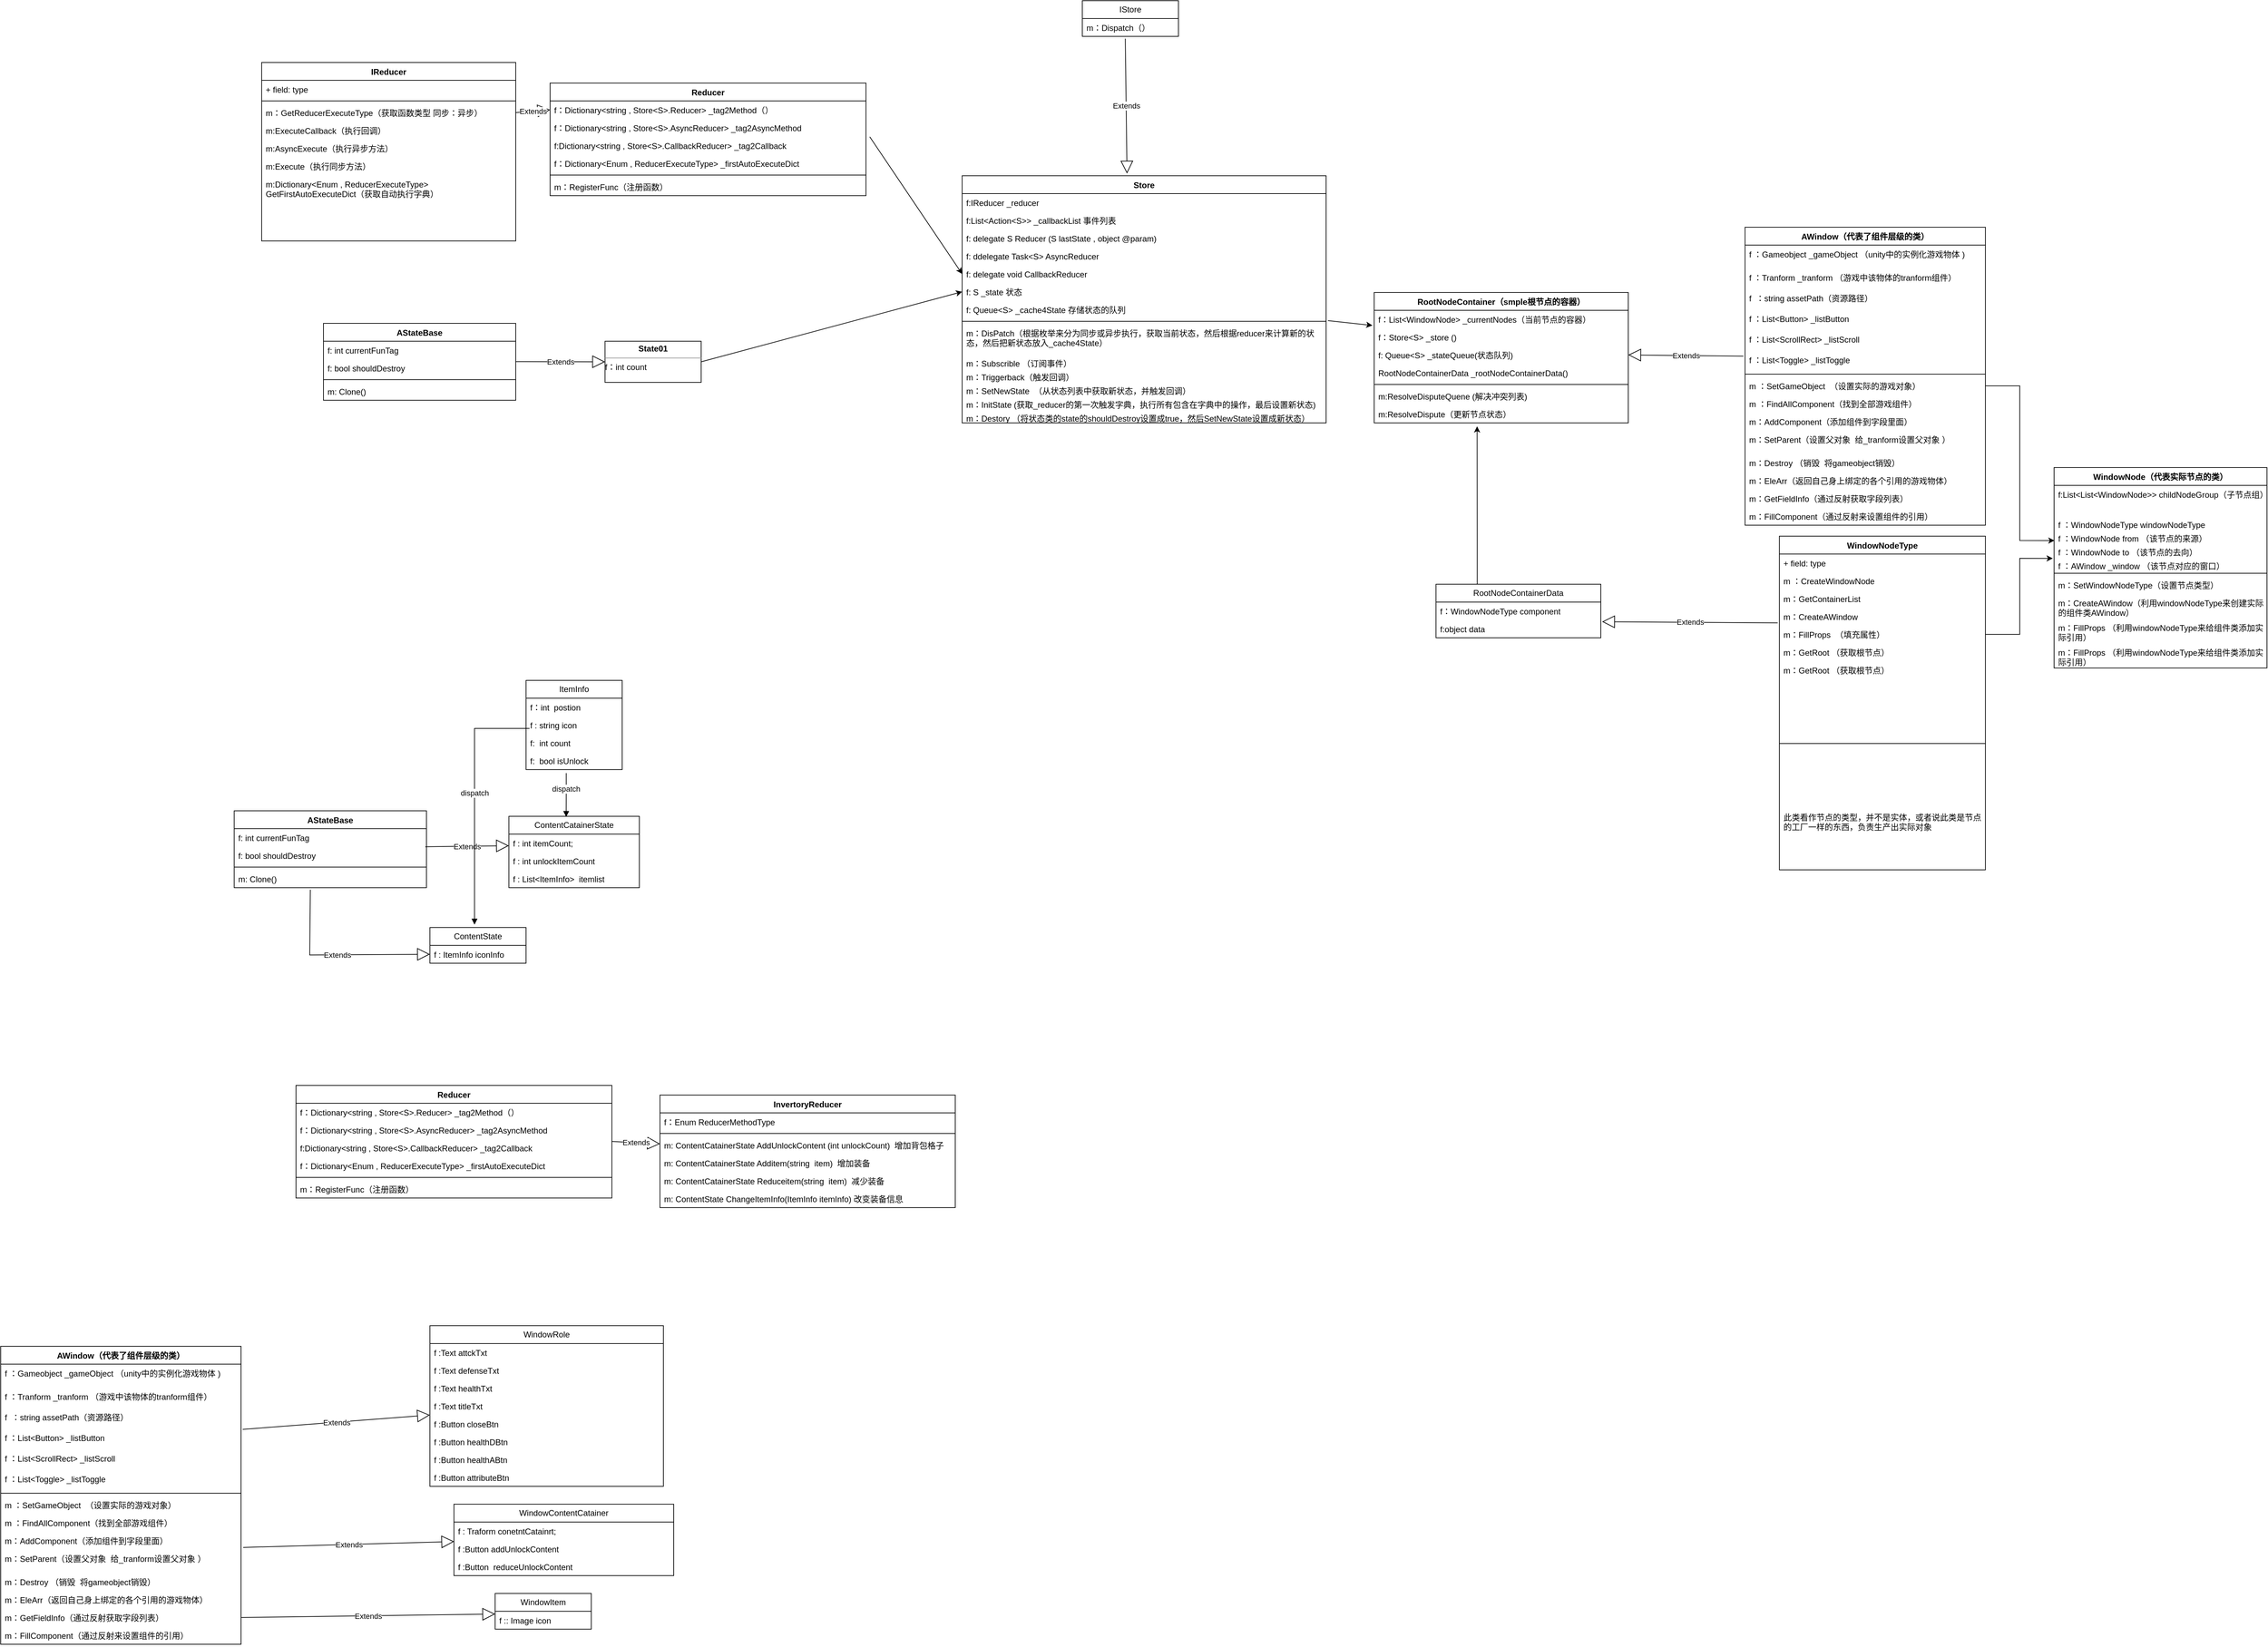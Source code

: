 <mxfile version="21.6.8" type="device">
  <diagram id="C5RBs43oDa-KdzZeNtuy" name="Page-1">
    <mxGraphModel dx="3328" dy="604" grid="1" gridSize="10" guides="1" tooltips="1" connect="1" arrows="1" fold="1" page="1" pageScale="1" pageWidth="827" pageHeight="1169" math="0" shadow="0">
      <root>
        <mxCell id="WIyWlLk6GJQsqaUBKTNV-0" />
        <mxCell id="WIyWlLk6GJQsqaUBKTNV-1" parent="WIyWlLk6GJQsqaUBKTNV-0" />
        <mxCell id="E3rBf19DS1yWQ-W_zWL8-5" value="Extends" style="endArrow=block;endSize=16;endFill=0;html=1;rounded=0;exitX=0.994;exitY=1.013;exitDx=0;exitDy=0;exitPerimeter=0;" edge="1" parent="WIyWlLk6GJQsqaUBKTNV-1" source="E3rBf19DS1yWQ-W_zWL8-1">
          <mxGeometry width="160" relative="1" as="geometry">
            <mxPoint x="-1480" y="1300" as="sourcePoint" />
            <mxPoint x="-1460" y="1390.854" as="targetPoint" />
            <Array as="points" />
          </mxGeometry>
        </mxCell>
        <mxCell id="ve1UvFn8xcsSlFiXggbr-10" value="WindowNodeType" style="swimlane;fontStyle=1;align=center;verticalAlign=top;childLayout=stackLayout;horizontal=1;startSize=26;horizontalStack=0;resizeParent=1;resizeParentMax=0;resizeLast=0;collapsible=1;marginBottom=0;whiteSpace=wrap;html=1;" parent="WIyWlLk6GJQsqaUBKTNV-1" vertex="1">
          <mxGeometry x="390" y="940" width="300" height="486" as="geometry" />
        </mxCell>
        <mxCell id="ve1UvFn8xcsSlFiXggbr-11" value="+ field: type" style="text;strokeColor=none;fillColor=none;align=left;verticalAlign=top;spacingLeft=4;spacingRight=4;overflow=hidden;rotatable=0;points=[[0,0.5],[1,0.5]];portConstraint=eastwest;whiteSpace=wrap;html=1;" parent="ve1UvFn8xcsSlFiXggbr-10" vertex="1">
          <mxGeometry y="26" width="300" height="26" as="geometry" />
        </mxCell>
        <mxCell id="ve1UvFn8xcsSlFiXggbr-13" value="m ：CreateWindowNode" style="text;strokeColor=none;fillColor=none;align=left;verticalAlign=top;spacingLeft=4;spacingRight=4;overflow=hidden;rotatable=0;points=[[0,0.5],[1,0.5]];portConstraint=eastwest;whiteSpace=wrap;html=1;" parent="ve1UvFn8xcsSlFiXggbr-10" vertex="1">
          <mxGeometry y="52" width="300" height="26" as="geometry" />
        </mxCell>
        <mxCell id="ve1UvFn8xcsSlFiXggbr-14" value="m：GetContainerList" style="text;strokeColor=none;fillColor=none;align=left;verticalAlign=top;spacingLeft=4;spacingRight=4;overflow=hidden;rotatable=0;points=[[0,0.5],[1,0.5]];portConstraint=eastwest;whiteSpace=wrap;html=1;" parent="ve1UvFn8xcsSlFiXggbr-10" vertex="1">
          <mxGeometry y="78" width="300" height="26" as="geometry" />
        </mxCell>
        <mxCell id="ve1UvFn8xcsSlFiXggbr-15" value="m：CreateAWindow" style="text;strokeColor=none;fillColor=none;align=left;verticalAlign=top;spacingLeft=4;spacingRight=4;overflow=hidden;rotatable=0;points=[[0,0.5],[1,0.5]];portConstraint=eastwest;whiteSpace=wrap;html=1;" parent="ve1UvFn8xcsSlFiXggbr-10" vertex="1">
          <mxGeometry y="104" width="300" height="26" as="geometry" />
        </mxCell>
        <mxCell id="ve1UvFn8xcsSlFiXggbr-16" value="m：FillProps&amp;nbsp; （填充属性）" style="text;strokeColor=none;fillColor=none;align=left;verticalAlign=top;spacingLeft=4;spacingRight=4;overflow=hidden;rotatable=0;points=[[0,0.5],[1,0.5]];portConstraint=eastwest;whiteSpace=wrap;html=1;" parent="ve1UvFn8xcsSlFiXggbr-10" vertex="1">
          <mxGeometry y="130" width="300" height="26" as="geometry" />
        </mxCell>
        <mxCell id="ve1UvFn8xcsSlFiXggbr-17" value="m：GetRoot （获取根节点）" style="text;strokeColor=none;fillColor=none;align=left;verticalAlign=top;spacingLeft=4;spacingRight=4;overflow=hidden;rotatable=0;points=[[0,0.5],[1,0.5]];portConstraint=eastwest;whiteSpace=wrap;html=1;" parent="ve1UvFn8xcsSlFiXggbr-10" vertex="1">
          <mxGeometry y="156" width="300" height="26" as="geometry" />
        </mxCell>
        <mxCell id="ve1UvFn8xcsSlFiXggbr-51" value="m：GetRoot （获取根节点）" style="text;strokeColor=none;fillColor=none;align=left;verticalAlign=top;spacingLeft=4;spacingRight=4;overflow=hidden;rotatable=0;points=[[0,0.5],[1,0.5]];portConstraint=eastwest;whiteSpace=wrap;html=1;" parent="ve1UvFn8xcsSlFiXggbr-10" vertex="1">
          <mxGeometry y="182" width="300" height="26" as="geometry" />
        </mxCell>
        <mxCell id="ve1UvFn8xcsSlFiXggbr-12" value="" style="line;strokeWidth=1;fillColor=none;align=left;verticalAlign=middle;spacingTop=-1;spacingLeft=3;spacingRight=3;rotatable=0;labelPosition=right;points=[];portConstraint=eastwest;strokeColor=inherit;" parent="ve1UvFn8xcsSlFiXggbr-10" vertex="1">
          <mxGeometry y="208" width="300" height="188" as="geometry" />
        </mxCell>
        <mxCell id="ve1UvFn8xcsSlFiXggbr-38" value="此类看作节点的类型，并不是实体，或者说此类是节点的工厂一样的东西，负责生产出实际对象" style="text;strokeColor=none;fillColor=none;align=left;verticalAlign=top;spacingLeft=4;spacingRight=4;overflow=hidden;rotatable=0;points=[[0,0.5],[1,0.5]];portConstraint=eastwest;whiteSpace=wrap;html=1;" parent="ve1UvFn8xcsSlFiXggbr-10" vertex="1">
          <mxGeometry y="396" width="300" height="90" as="geometry" />
        </mxCell>
        <mxCell id="ve1UvFn8xcsSlFiXggbr-18" value="AWindow（代表了组件层级的类）" style="swimlane;fontStyle=1;align=center;verticalAlign=top;childLayout=stackLayout;horizontal=1;startSize=26;horizontalStack=0;resizeParent=1;resizeParentMax=0;resizeLast=0;collapsible=1;marginBottom=0;whiteSpace=wrap;html=1;" parent="WIyWlLk6GJQsqaUBKTNV-1" vertex="1">
          <mxGeometry x="340" y="490" width="350" height="434" as="geometry" />
        </mxCell>
        <mxCell id="ve1UvFn8xcsSlFiXggbr-19" value="f ：Gameobject _gameObject （unity中的实例化游戏物体 )" style="text;strokeColor=none;fillColor=none;align=left;verticalAlign=top;spacingLeft=4;spacingRight=4;overflow=hidden;rotatable=0;points=[[0,0.5],[1,0.5]];portConstraint=eastwest;whiteSpace=wrap;html=1;" parent="ve1UvFn8xcsSlFiXggbr-18" vertex="1">
          <mxGeometry y="26" width="350" height="34" as="geometry" />
        </mxCell>
        <mxCell id="ve1UvFn8xcsSlFiXggbr-25" value="f ：Tranform _tranform （游戏中该物体的tranform组件）" style="text;strokeColor=none;fillColor=none;align=left;verticalAlign=top;spacingLeft=4;spacingRight=4;overflow=hidden;rotatable=0;points=[[0,0.5],[1,0.5]];portConstraint=eastwest;whiteSpace=wrap;html=1;" parent="ve1UvFn8xcsSlFiXggbr-18" vertex="1">
          <mxGeometry y="60" width="350" height="30" as="geometry" />
        </mxCell>
        <mxCell id="ve1UvFn8xcsSlFiXggbr-27" value="f&amp;nbsp; ：string assetPath（资源路径）" style="text;strokeColor=none;fillColor=none;align=left;verticalAlign=top;spacingLeft=4;spacingRight=4;overflow=hidden;rotatable=0;points=[[0,0.5],[1,0.5]];portConstraint=eastwest;whiteSpace=wrap;html=1;" parent="ve1UvFn8xcsSlFiXggbr-18" vertex="1">
          <mxGeometry y="90" width="350" height="30" as="geometry" />
        </mxCell>
        <mxCell id="ve1UvFn8xcsSlFiXggbr-26" value="f ：List&amp;lt;Button&amp;gt; _listButton&amp;nbsp;" style="text;strokeColor=none;fillColor=none;align=left;verticalAlign=top;spacingLeft=4;spacingRight=4;overflow=hidden;rotatable=0;points=[[0,0.5],[1,0.5]];portConstraint=eastwest;whiteSpace=wrap;html=1;" parent="ve1UvFn8xcsSlFiXggbr-18" vertex="1">
          <mxGeometry y="120" width="350" height="30" as="geometry" />
        </mxCell>
        <mxCell id="ve1UvFn8xcsSlFiXggbr-28" value="f ：List&amp;lt;ScrollRect&amp;gt; _listScroll" style="text;strokeColor=none;fillColor=none;align=left;verticalAlign=top;spacingLeft=4;spacingRight=4;overflow=hidden;rotatable=0;points=[[0,0.5],[1,0.5]];portConstraint=eastwest;whiteSpace=wrap;html=1;" parent="ve1UvFn8xcsSlFiXggbr-18" vertex="1">
          <mxGeometry y="150" width="350" height="30" as="geometry" />
        </mxCell>
        <mxCell id="ve1UvFn8xcsSlFiXggbr-29" value="f ：List&amp;lt;Toggle&amp;gt; _listToggle" style="text;strokeColor=none;fillColor=none;align=left;verticalAlign=top;spacingLeft=4;spacingRight=4;overflow=hidden;rotatable=0;points=[[0,0.5],[1,0.5]];portConstraint=eastwest;whiteSpace=wrap;html=1;" parent="ve1UvFn8xcsSlFiXggbr-18" vertex="1">
          <mxGeometry y="180" width="350" height="30" as="geometry" />
        </mxCell>
        <mxCell id="ve1UvFn8xcsSlFiXggbr-20" value="" style="line;strokeWidth=1;fillColor=none;align=left;verticalAlign=middle;spacingTop=-1;spacingLeft=3;spacingRight=3;rotatable=0;labelPosition=right;points=[];portConstraint=eastwest;strokeColor=inherit;" parent="ve1UvFn8xcsSlFiXggbr-18" vertex="1">
          <mxGeometry y="210" width="350" height="8" as="geometry" />
        </mxCell>
        <mxCell id="ve1UvFn8xcsSlFiXggbr-21" value="m ：SetGameObject&amp;nbsp; （设置实际的游戏对象）" style="text;strokeColor=none;fillColor=none;align=left;verticalAlign=top;spacingLeft=4;spacingRight=4;overflow=hidden;rotatable=0;points=[[0,0.5],[1,0.5]];portConstraint=eastwest;whiteSpace=wrap;html=1;" parent="ve1UvFn8xcsSlFiXggbr-18" vertex="1">
          <mxGeometry y="218" width="350" height="26" as="geometry" />
        </mxCell>
        <mxCell id="ve1UvFn8xcsSlFiXggbr-22" value="m ：FindAllComponent（找到全部游戏组件）" style="text;strokeColor=none;fillColor=none;align=left;verticalAlign=top;spacingLeft=4;spacingRight=4;overflow=hidden;rotatable=0;points=[[0,0.5],[1,0.5]];portConstraint=eastwest;whiteSpace=wrap;html=1;" parent="ve1UvFn8xcsSlFiXggbr-18" vertex="1">
          <mxGeometry y="244" width="350" height="26" as="geometry" />
        </mxCell>
        <mxCell id="ve1UvFn8xcsSlFiXggbr-23" value="m：AddComponent（添加组件到字段里面）" style="text;strokeColor=none;fillColor=none;align=left;verticalAlign=top;spacingLeft=4;spacingRight=4;overflow=hidden;rotatable=0;points=[[0,0.5],[1,0.5]];portConstraint=eastwest;whiteSpace=wrap;html=1;" parent="ve1UvFn8xcsSlFiXggbr-18" vertex="1">
          <mxGeometry y="270" width="350" height="26" as="geometry" />
        </mxCell>
        <mxCell id="ve1UvFn8xcsSlFiXggbr-24" value="m：SetParent（设置父对象&amp;nbsp; 给_tranform设置父对象 ）" style="text;strokeColor=none;fillColor=none;align=left;verticalAlign=top;spacingLeft=4;spacingRight=4;overflow=hidden;rotatable=0;points=[[0,0.5],[1,0.5]];portConstraint=eastwest;whiteSpace=wrap;html=1;" parent="ve1UvFn8xcsSlFiXggbr-18" vertex="1">
          <mxGeometry y="296" width="350" height="34" as="geometry" />
        </mxCell>
        <mxCell id="ve1UvFn8xcsSlFiXggbr-32" value="m：Destroy （销毁&amp;nbsp; 将gameobject销毁）" style="text;strokeColor=none;fillColor=none;align=left;verticalAlign=top;spacingLeft=4;spacingRight=4;overflow=hidden;rotatable=0;points=[[0,0.5],[1,0.5]];portConstraint=eastwest;whiteSpace=wrap;html=1;" parent="ve1UvFn8xcsSlFiXggbr-18" vertex="1">
          <mxGeometry y="330" width="350" height="26" as="geometry" />
        </mxCell>
        <mxCell id="ve1UvFn8xcsSlFiXggbr-35" value="m：EleArr（返回自己身上绑定的各个引用的游戏物体）" style="text;strokeColor=none;fillColor=none;align=left;verticalAlign=top;spacingLeft=4;spacingRight=4;overflow=hidden;rotatable=0;points=[[0,0.5],[1,0.5]];portConstraint=eastwest;whiteSpace=wrap;html=1;" parent="ve1UvFn8xcsSlFiXggbr-18" vertex="1">
          <mxGeometry y="356" width="350" height="26" as="geometry" />
        </mxCell>
        <mxCell id="ve1UvFn8xcsSlFiXggbr-37" value="m：GetFieldInfo（通过反射获取字段列表）" style="text;strokeColor=none;fillColor=none;align=left;verticalAlign=top;spacingLeft=4;spacingRight=4;overflow=hidden;rotatable=0;points=[[0,0.5],[1,0.5]];portConstraint=eastwest;whiteSpace=wrap;html=1;" parent="ve1UvFn8xcsSlFiXggbr-18" vertex="1">
          <mxGeometry y="382" width="350" height="26" as="geometry" />
        </mxCell>
        <mxCell id="ve1UvFn8xcsSlFiXggbr-36" value="m：FillComponent（通过反射来设置组件的引用）" style="text;strokeColor=none;fillColor=none;align=left;verticalAlign=top;spacingLeft=4;spacingRight=4;overflow=hidden;rotatable=0;points=[[0,0.5],[1,0.5]];portConstraint=eastwest;whiteSpace=wrap;html=1;" parent="ve1UvFn8xcsSlFiXggbr-18" vertex="1">
          <mxGeometry y="408" width="350" height="26" as="geometry" />
        </mxCell>
        <mxCell id="ve1UvFn8xcsSlFiXggbr-39" value="WindowNode（代表实际节点的类）" style="swimlane;fontStyle=1;align=center;verticalAlign=top;childLayout=stackLayout;horizontal=1;startSize=26;horizontalStack=0;resizeParent=1;resizeParentMax=0;resizeLast=0;collapsible=1;marginBottom=0;whiteSpace=wrap;html=1;" parent="WIyWlLk6GJQsqaUBKTNV-1" vertex="1">
          <mxGeometry x="790" y="840" width="310" height="292" as="geometry" />
        </mxCell>
        <mxCell id="ve1UvFn8xcsSlFiXggbr-40" value="f:List&amp;lt;List&amp;lt;WindowNode&amp;gt;&amp;gt; childNodeGroup（子节点组）" style="text;strokeColor=none;fillColor=none;align=left;verticalAlign=top;spacingLeft=4;spacingRight=4;overflow=hidden;rotatable=0;points=[[0,0.5],[1,0.5]];portConstraint=eastwest;whiteSpace=wrap;html=1;" parent="ve1UvFn8xcsSlFiXggbr-39" vertex="1">
          <mxGeometry y="26" width="310" height="44" as="geometry" />
        </mxCell>
        <mxCell id="ve1UvFn8xcsSlFiXggbr-43" value="f ：WindowNodeType&amp;nbsp;windowNodeType" style="text;strokeColor=none;fillColor=none;align=left;verticalAlign=top;spacingLeft=4;spacingRight=4;overflow=hidden;rotatable=0;points=[[0,0.5],[1,0.5]];portConstraint=eastwest;whiteSpace=wrap;html=1;" parent="ve1UvFn8xcsSlFiXggbr-39" vertex="1">
          <mxGeometry y="70" width="310" height="20" as="geometry" />
        </mxCell>
        <mxCell id="ve1UvFn8xcsSlFiXggbr-44" value="f ：WindowNode from （该节点的来源）&amp;nbsp;" style="text;strokeColor=none;fillColor=none;align=left;verticalAlign=top;spacingLeft=4;spacingRight=4;overflow=hidden;rotatable=0;points=[[0,0.5],[1,0.5]];portConstraint=eastwest;whiteSpace=wrap;html=1;" parent="ve1UvFn8xcsSlFiXggbr-39" vertex="1">
          <mxGeometry y="90" width="310" height="20" as="geometry" />
        </mxCell>
        <mxCell id="ve1UvFn8xcsSlFiXggbr-45" value="f ：WindowNode to （该节点的去向）&amp;nbsp;" style="text;strokeColor=none;fillColor=none;align=left;verticalAlign=top;spacingLeft=4;spacingRight=4;overflow=hidden;rotatable=0;points=[[0,0.5],[1,0.5]];portConstraint=eastwest;whiteSpace=wrap;html=1;" parent="ve1UvFn8xcsSlFiXggbr-39" vertex="1">
          <mxGeometry y="110" width="310" height="20" as="geometry" />
        </mxCell>
        <mxCell id="ve1UvFn8xcsSlFiXggbr-46" value="f ：AWindow _window （该节点对应的窗口）" style="text;strokeColor=none;fillColor=none;align=left;verticalAlign=top;spacingLeft=4;spacingRight=4;overflow=hidden;rotatable=0;points=[[0,0.5],[1,0.5]];portConstraint=eastwest;whiteSpace=wrap;html=1;" parent="ve1UvFn8xcsSlFiXggbr-39" vertex="1">
          <mxGeometry y="130" width="310" height="20" as="geometry" />
        </mxCell>
        <mxCell id="ve1UvFn8xcsSlFiXggbr-41" value="" style="line;strokeWidth=1;fillColor=none;align=left;verticalAlign=middle;spacingTop=-1;spacingLeft=3;spacingRight=3;rotatable=0;labelPosition=right;points=[];portConstraint=eastwest;strokeColor=inherit;" parent="ve1UvFn8xcsSlFiXggbr-39" vertex="1">
          <mxGeometry y="150" width="310" height="8" as="geometry" />
        </mxCell>
        <mxCell id="ve1UvFn8xcsSlFiXggbr-42" value="m：SetWindowNodeType（设置节点类型）" style="text;strokeColor=none;fillColor=none;align=left;verticalAlign=top;spacingLeft=4;spacingRight=4;overflow=hidden;rotatable=0;points=[[0,0.5],[1,0.5]];portConstraint=eastwest;whiteSpace=wrap;html=1;" parent="ve1UvFn8xcsSlFiXggbr-39" vertex="1">
          <mxGeometry y="158" width="310" height="26" as="geometry" />
        </mxCell>
        <mxCell id="ve1UvFn8xcsSlFiXggbr-54" value="m：CreateAWindow（利用windowNodeType来创建实际的组件类AWindow）" style="text;strokeColor=none;fillColor=none;align=left;verticalAlign=top;spacingLeft=4;spacingRight=4;overflow=hidden;rotatable=0;points=[[0,0.5],[1,0.5]];portConstraint=eastwest;whiteSpace=wrap;html=1;" parent="ve1UvFn8xcsSlFiXggbr-39" vertex="1">
          <mxGeometry y="184" width="310" height="36" as="geometry" />
        </mxCell>
        <mxCell id="ve1UvFn8xcsSlFiXggbr-55" value="m：FillProps （利用windowNodeType来给组件类添加实际引用）" style="text;strokeColor=none;fillColor=none;align=left;verticalAlign=top;spacingLeft=4;spacingRight=4;overflow=hidden;rotatable=0;points=[[0,0.5],[1,0.5]];portConstraint=eastwest;whiteSpace=wrap;html=1;" parent="ve1UvFn8xcsSlFiXggbr-39" vertex="1">
          <mxGeometry y="220" width="310" height="36" as="geometry" />
        </mxCell>
        <mxCell id="ve1UvFn8xcsSlFiXggbr-56" value="m：FillProps （利用windowNodeType来给组件类添加实际引用）" style="text;strokeColor=none;fillColor=none;align=left;verticalAlign=top;spacingLeft=4;spacingRight=4;overflow=hidden;rotatable=0;points=[[0,0.5],[1,0.5]];portConstraint=eastwest;whiteSpace=wrap;html=1;" parent="ve1UvFn8xcsSlFiXggbr-39" vertex="1">
          <mxGeometry y="256" width="310" height="36" as="geometry" />
        </mxCell>
        <mxCell id="ve1UvFn8xcsSlFiXggbr-48" style="edgeStyle=orthogonalEdgeStyle;rounded=0;orthogonalLoop=1;jettySize=auto;html=1;entryX=0.002;entryY=-0.183;entryDx=0;entryDy=0;entryPerimeter=0;" parent="WIyWlLk6GJQsqaUBKTNV-1" source="ve1UvFn8xcsSlFiXggbr-21" target="ve1UvFn8xcsSlFiXggbr-45" edge="1">
          <mxGeometry relative="1" as="geometry" />
        </mxCell>
        <mxCell id="ve1UvFn8xcsSlFiXggbr-53" style="edgeStyle=orthogonalEdgeStyle;rounded=0;orthogonalLoop=1;jettySize=auto;html=1;exitX=1;exitY=0.5;exitDx=0;exitDy=0;entryX=-0.006;entryY=1.117;entryDx=0;entryDy=0;entryPerimeter=0;" parent="WIyWlLk6GJQsqaUBKTNV-1" source="ve1UvFn8xcsSlFiXggbr-16" target="ve1UvFn8xcsSlFiXggbr-45" edge="1">
          <mxGeometry relative="1" as="geometry" />
        </mxCell>
        <mxCell id="4ULcb9RmXD7_H7DqA3IH-0" value="RootNodeContainer（smple根节点的容器）" style="swimlane;fontStyle=1;align=center;verticalAlign=top;childLayout=stackLayout;horizontal=1;startSize=26;horizontalStack=0;resizeParent=1;resizeParentMax=0;resizeLast=0;collapsible=1;marginBottom=0;whiteSpace=wrap;html=1;" parent="WIyWlLk6GJQsqaUBKTNV-1" vertex="1">
          <mxGeometry x="-200" y="585" width="370" height="190" as="geometry" />
        </mxCell>
        <mxCell id="4ULcb9RmXD7_H7DqA3IH-1" value="f：List&amp;lt;WindowNode&amp;gt; _currentNodes（当前节点的容器）" style="text;strokeColor=none;fillColor=none;align=left;verticalAlign=top;spacingLeft=4;spacingRight=4;overflow=hidden;rotatable=0;points=[[0,0.5],[1,0.5]];portConstraint=eastwest;whiteSpace=wrap;html=1;" parent="4ULcb9RmXD7_H7DqA3IH-0" vertex="1">
          <mxGeometry y="26" width="370" height="26" as="geometry" />
        </mxCell>
        <mxCell id="4ULcb9RmXD7_H7DqA3IH-6" value="f：Store&amp;lt;S&amp;gt; _store ()" style="text;strokeColor=none;fillColor=none;align=left;verticalAlign=top;spacingLeft=4;spacingRight=4;overflow=hidden;rotatable=0;points=[[0,0.5],[1,0.5]];portConstraint=eastwest;whiteSpace=wrap;html=1;" parent="4ULcb9RmXD7_H7DqA3IH-0" vertex="1">
          <mxGeometry y="52" width="370" height="26" as="geometry" />
        </mxCell>
        <mxCell id="4ULcb9RmXD7_H7DqA3IH-7" value="f: Queue&amp;lt;S&amp;gt; _stateQueue(状态队列)" style="text;strokeColor=none;fillColor=none;align=left;verticalAlign=top;spacingLeft=4;spacingRight=4;overflow=hidden;rotatable=0;points=[[0,0.5],[1,0.5]];portConstraint=eastwest;whiteSpace=wrap;html=1;" parent="4ULcb9RmXD7_H7DqA3IH-0" vertex="1">
          <mxGeometry y="78" width="370" height="26" as="geometry" />
        </mxCell>
        <mxCell id="4ULcb9RmXD7_H7DqA3IH-8" value="RootNodeContainerData _rootNodeContainerData()" style="text;strokeColor=none;fillColor=none;align=left;verticalAlign=top;spacingLeft=4;spacingRight=4;overflow=hidden;rotatable=0;points=[[0,0.5],[1,0.5]];portConstraint=eastwest;whiteSpace=wrap;html=1;" parent="4ULcb9RmXD7_H7DqA3IH-0" vertex="1">
          <mxGeometry y="104" width="370" height="26" as="geometry" />
        </mxCell>
        <mxCell id="4ULcb9RmXD7_H7DqA3IH-2" value="" style="line;strokeWidth=1;fillColor=none;align=left;verticalAlign=middle;spacingTop=-1;spacingLeft=3;spacingRight=3;rotatable=0;labelPosition=right;points=[];portConstraint=eastwest;strokeColor=inherit;" parent="4ULcb9RmXD7_H7DqA3IH-0" vertex="1">
          <mxGeometry y="130" width="370" height="8" as="geometry" />
        </mxCell>
        <mxCell id="4ULcb9RmXD7_H7DqA3IH-3" value="m:ResolveDisputeQuene (解决冲突列表)" style="text;strokeColor=none;fillColor=none;align=left;verticalAlign=top;spacingLeft=4;spacingRight=4;overflow=hidden;rotatable=0;points=[[0,0.5],[1,0.5]];portConstraint=eastwest;whiteSpace=wrap;html=1;" parent="4ULcb9RmXD7_H7DqA3IH-0" vertex="1">
          <mxGeometry y="138" width="370" height="26" as="geometry" />
        </mxCell>
        <mxCell id="4ULcb9RmXD7_H7DqA3IH-9" value="m:ResolveDispute（更新节点状态）" style="text;strokeColor=none;fillColor=none;align=left;verticalAlign=top;spacingLeft=4;spacingRight=4;overflow=hidden;rotatable=0;points=[[0,0.5],[1,0.5]];portConstraint=eastwest;whiteSpace=wrap;html=1;" parent="4ULcb9RmXD7_H7DqA3IH-0" vertex="1">
          <mxGeometry y="164" width="370" height="26" as="geometry" />
        </mxCell>
        <mxCell id="4ULcb9RmXD7_H7DqA3IH-10" value="RootNodeContainerData" style="swimlane;fontStyle=0;childLayout=stackLayout;horizontal=1;startSize=26;fillColor=none;horizontalStack=0;resizeParent=1;resizeParentMax=0;resizeLast=0;collapsible=1;marginBottom=0;whiteSpace=wrap;html=1;" parent="WIyWlLk6GJQsqaUBKTNV-1" vertex="1">
          <mxGeometry x="-110" y="1010" width="240" height="78" as="geometry" />
        </mxCell>
        <mxCell id="4ULcb9RmXD7_H7DqA3IH-11" value="f：WindowNodeType component" style="text;strokeColor=none;fillColor=none;align=left;verticalAlign=top;spacingLeft=4;spacingRight=4;overflow=hidden;rotatable=0;points=[[0,0.5],[1,0.5]];portConstraint=eastwest;whiteSpace=wrap;html=1;" parent="4ULcb9RmXD7_H7DqA3IH-10" vertex="1">
          <mxGeometry y="26" width="240" height="26" as="geometry" />
        </mxCell>
        <mxCell id="4ULcb9RmXD7_H7DqA3IH-12" value="f:object data" style="text;strokeColor=none;fillColor=none;align=left;verticalAlign=top;spacingLeft=4;spacingRight=4;overflow=hidden;rotatable=0;points=[[0,0.5],[1,0.5]];portConstraint=eastwest;whiteSpace=wrap;html=1;" parent="4ULcb9RmXD7_H7DqA3IH-10" vertex="1">
          <mxGeometry y="52" width="240" height="26" as="geometry" />
        </mxCell>
        <mxCell id="4ULcb9RmXD7_H7DqA3IH-17" value="IReducer" style="swimlane;fontStyle=1;align=center;verticalAlign=top;childLayout=stackLayout;horizontal=1;startSize=26;horizontalStack=0;resizeParent=1;resizeParentMax=0;resizeLast=0;collapsible=1;marginBottom=0;whiteSpace=wrap;html=1;" parent="WIyWlLk6GJQsqaUBKTNV-1" vertex="1">
          <mxGeometry x="-1820" y="250" width="370" height="260" as="geometry" />
        </mxCell>
        <mxCell id="4ULcb9RmXD7_H7DqA3IH-18" value="+ field: type" style="text;strokeColor=none;fillColor=none;align=left;verticalAlign=top;spacingLeft=4;spacingRight=4;overflow=hidden;rotatable=0;points=[[0,0.5],[1,0.5]];portConstraint=eastwest;whiteSpace=wrap;html=1;" parent="4ULcb9RmXD7_H7DqA3IH-17" vertex="1">
          <mxGeometry y="26" width="370" height="26" as="geometry" />
        </mxCell>
        <mxCell id="4ULcb9RmXD7_H7DqA3IH-19" value="" style="line;strokeWidth=1;fillColor=none;align=left;verticalAlign=middle;spacingTop=-1;spacingLeft=3;spacingRight=3;rotatable=0;labelPosition=right;points=[];portConstraint=eastwest;strokeColor=inherit;" parent="4ULcb9RmXD7_H7DqA3IH-17" vertex="1">
          <mxGeometry y="52" width="370" height="8" as="geometry" />
        </mxCell>
        <mxCell id="4ULcb9RmXD7_H7DqA3IH-20" value="m：GetReducerExecuteType（获取函数类型 同步：异步）" style="text;strokeColor=none;fillColor=none;align=left;verticalAlign=top;spacingLeft=4;spacingRight=4;overflow=hidden;rotatable=0;points=[[0,0.5],[1,0.5]];portConstraint=eastwest;whiteSpace=wrap;html=1;" parent="4ULcb9RmXD7_H7DqA3IH-17" vertex="1">
          <mxGeometry y="60" width="370" height="26" as="geometry" />
        </mxCell>
        <mxCell id="4ULcb9RmXD7_H7DqA3IH-22" value="m:ExecuteCallback（执行回调）" style="text;strokeColor=none;fillColor=none;align=left;verticalAlign=top;spacingLeft=4;spacingRight=4;overflow=hidden;rotatable=0;points=[[0,0.5],[1,0.5]];portConstraint=eastwest;whiteSpace=wrap;html=1;" parent="4ULcb9RmXD7_H7DqA3IH-17" vertex="1">
          <mxGeometry y="86" width="370" height="26" as="geometry" />
        </mxCell>
        <mxCell id="4ULcb9RmXD7_H7DqA3IH-21" value="m:AsyncExecute（执行异步方法）" style="text;strokeColor=none;fillColor=none;align=left;verticalAlign=top;spacingLeft=4;spacingRight=4;overflow=hidden;rotatable=0;points=[[0,0.5],[1,0.5]];portConstraint=eastwest;whiteSpace=wrap;html=1;" parent="4ULcb9RmXD7_H7DqA3IH-17" vertex="1">
          <mxGeometry y="112" width="370" height="26" as="geometry" />
        </mxCell>
        <mxCell id="4ULcb9RmXD7_H7DqA3IH-23" value="m:Execute（执行同步方法）" style="text;strokeColor=none;fillColor=none;align=left;verticalAlign=top;spacingLeft=4;spacingRight=4;overflow=hidden;rotatable=0;points=[[0,0.5],[1,0.5]];portConstraint=eastwest;whiteSpace=wrap;html=1;" parent="4ULcb9RmXD7_H7DqA3IH-17" vertex="1">
          <mxGeometry y="138" width="370" height="26" as="geometry" />
        </mxCell>
        <mxCell id="4ULcb9RmXD7_H7DqA3IH-24" value="m:Dictionary&amp;lt;Enum , ReducerExecuteType&amp;gt; GetFirstAutoExecuteDict（获取自动执行字典）" style="text;strokeColor=none;fillColor=none;align=left;verticalAlign=top;spacingLeft=4;spacingRight=4;overflow=hidden;rotatable=0;points=[[0,0.5],[1,0.5]];portConstraint=eastwest;whiteSpace=wrap;html=1;" parent="4ULcb9RmXD7_H7DqA3IH-17" vertex="1">
          <mxGeometry y="164" width="370" height="96" as="geometry" />
        </mxCell>
        <mxCell id="4ULcb9RmXD7_H7DqA3IH-25" value="Reducer" style="swimlane;fontStyle=1;align=center;verticalAlign=top;childLayout=stackLayout;horizontal=1;startSize=26;horizontalStack=0;resizeParent=1;resizeParentMax=0;resizeLast=0;collapsible=1;marginBottom=0;whiteSpace=wrap;html=1;" parent="WIyWlLk6GJQsqaUBKTNV-1" vertex="1">
          <mxGeometry x="-1400" y="280" width="460" height="164" as="geometry" />
        </mxCell>
        <mxCell id="4ULcb9RmXD7_H7DqA3IH-26" value="f：Dictionary&amp;lt;string , Store&amp;lt;S&amp;gt;.Reducer&amp;gt; _tag2Method（）" style="text;strokeColor=none;fillColor=none;align=left;verticalAlign=top;spacingLeft=4;spacingRight=4;overflow=hidden;rotatable=0;points=[[0,0.5],[1,0.5]];portConstraint=eastwest;whiteSpace=wrap;html=1;" parent="4ULcb9RmXD7_H7DqA3IH-25" vertex="1">
          <mxGeometry y="26" width="460" height="26" as="geometry" />
        </mxCell>
        <mxCell id="4ULcb9RmXD7_H7DqA3IH-31" value="f：Dictionary&amp;lt;string , Store&amp;lt;S&amp;gt;.AsyncReducer&amp;gt; _tag2AsyncMethod&amp;nbsp;" style="text;strokeColor=none;fillColor=none;align=left;verticalAlign=top;spacingLeft=4;spacingRight=4;overflow=hidden;rotatable=0;points=[[0,0.5],[1,0.5]];portConstraint=eastwest;whiteSpace=wrap;html=1;" parent="4ULcb9RmXD7_H7DqA3IH-25" vertex="1">
          <mxGeometry y="52" width="460" height="26" as="geometry" />
        </mxCell>
        <mxCell id="4ULcb9RmXD7_H7DqA3IH-30" value="f:Dictionary&amp;lt;string , Store&amp;lt;S&amp;gt;.CallbackReducer&amp;gt; _tag2Callback&amp;nbsp;" style="text;strokeColor=none;fillColor=none;align=left;verticalAlign=top;spacingLeft=4;spacingRight=4;overflow=hidden;rotatable=0;points=[[0,0.5],[1,0.5]];portConstraint=eastwest;whiteSpace=wrap;html=1;" parent="4ULcb9RmXD7_H7DqA3IH-25" vertex="1">
          <mxGeometry y="78" width="460" height="26" as="geometry" />
        </mxCell>
        <mxCell id="4ULcb9RmXD7_H7DqA3IH-32" value="f：Dictionary&amp;lt;Enum , ReducerExecuteType&amp;gt; _firstAutoExecuteDict" style="text;strokeColor=none;fillColor=none;align=left;verticalAlign=top;spacingLeft=4;spacingRight=4;overflow=hidden;rotatable=0;points=[[0,0.5],[1,0.5]];portConstraint=eastwest;whiteSpace=wrap;html=1;" parent="4ULcb9RmXD7_H7DqA3IH-25" vertex="1">
          <mxGeometry y="104" width="460" height="26" as="geometry" />
        </mxCell>
        <mxCell id="4ULcb9RmXD7_H7DqA3IH-27" value="" style="line;strokeWidth=1;fillColor=none;align=left;verticalAlign=middle;spacingTop=-1;spacingLeft=3;spacingRight=3;rotatable=0;labelPosition=right;points=[];portConstraint=eastwest;strokeColor=inherit;" parent="4ULcb9RmXD7_H7DqA3IH-25" vertex="1">
          <mxGeometry y="130" width="460" height="8" as="geometry" />
        </mxCell>
        <mxCell id="4ULcb9RmXD7_H7DqA3IH-28" value="m：RegisterFunc（注册函数）" style="text;strokeColor=none;fillColor=none;align=left;verticalAlign=top;spacingLeft=4;spacingRight=4;overflow=hidden;rotatable=0;points=[[0,0.5],[1,0.5]];portConstraint=eastwest;whiteSpace=wrap;html=1;" parent="4ULcb9RmXD7_H7DqA3IH-25" vertex="1">
          <mxGeometry y="138" width="460" height="26" as="geometry" />
        </mxCell>
        <mxCell id="4ULcb9RmXD7_H7DqA3IH-29" value="Extends" style="endArrow=block;endSize=16;endFill=0;html=1;rounded=0;entryX=0;entryY=0.5;entryDx=0;entryDy=0;exitX=1;exitY=0.5;exitDx=0;exitDy=0;" parent="WIyWlLk6GJQsqaUBKTNV-1" source="4ULcb9RmXD7_H7DqA3IH-20" target="4ULcb9RmXD7_H7DqA3IH-26" edge="1">
          <mxGeometry width="160" relative="1" as="geometry">
            <mxPoint x="-750" y="460" as="sourcePoint" />
            <mxPoint x="-590" y="460" as="targetPoint" />
            <Array as="points" />
          </mxGeometry>
        </mxCell>
        <mxCell id="4ULcb9RmXD7_H7DqA3IH-16" style="edgeStyle=orthogonalEdgeStyle;rounded=0;orthogonalLoop=1;jettySize=auto;html=1;entryX=0.405;entryY=1.192;entryDx=0;entryDy=0;entryPerimeter=0;exitX=0.25;exitY=0;exitDx=0;exitDy=0;" parent="WIyWlLk6GJQsqaUBKTNV-1" edge="1" target="4ULcb9RmXD7_H7DqA3IH-9" source="4ULcb9RmXD7_H7DqA3IH-10">
          <mxGeometry relative="1" as="geometry">
            <mxPoint x="-60" y="800" as="targetPoint" />
            <Array as="points">
              <mxPoint x="-50" y="950" />
              <mxPoint x="-50" y="950" />
            </Array>
            <mxPoint x="1" y="1000" as="sourcePoint" />
          </mxGeometry>
        </mxCell>
        <mxCell id="aNd48e-fd_fbqG_4wxti-0" value="IStore" style="swimlane;fontStyle=0;childLayout=stackLayout;horizontal=1;startSize=26;fillColor=none;horizontalStack=0;resizeParent=1;resizeParentMax=0;resizeLast=0;collapsible=1;marginBottom=0;whiteSpace=wrap;html=1;" parent="WIyWlLk6GJQsqaUBKTNV-1" vertex="1">
          <mxGeometry x="-625" y="160" width="140" height="52" as="geometry" />
        </mxCell>
        <mxCell id="aNd48e-fd_fbqG_4wxti-3" value="m：Dispatch（）" style="text;strokeColor=none;fillColor=none;align=left;verticalAlign=top;spacingLeft=4;spacingRight=4;overflow=hidden;rotatable=0;points=[[0,0.5],[1,0.5]];portConstraint=eastwest;whiteSpace=wrap;html=1;" parent="aNd48e-fd_fbqG_4wxti-0" vertex="1">
          <mxGeometry y="26" width="140" height="26" as="geometry" />
        </mxCell>
        <mxCell id="aNd48e-fd_fbqG_4wxti-6" value="Store" style="swimlane;fontStyle=1;align=center;verticalAlign=top;childLayout=stackLayout;horizontal=1;startSize=26;horizontalStack=0;resizeParent=1;resizeParentMax=0;resizeLast=0;collapsible=1;marginBottom=0;whiteSpace=wrap;html=1;" parent="WIyWlLk6GJQsqaUBKTNV-1" vertex="1">
          <mxGeometry x="-800" y="415" width="530" height="360" as="geometry" />
        </mxCell>
        <mxCell id="aNd48e-fd_fbqG_4wxti-7" value="f:IReducer _reducer" style="text;strokeColor=none;fillColor=none;align=left;verticalAlign=top;spacingLeft=4;spacingRight=4;overflow=hidden;rotatable=0;points=[[0,0.5],[1,0.5]];portConstraint=eastwest;whiteSpace=wrap;html=1;" parent="aNd48e-fd_fbqG_4wxti-6" vertex="1">
          <mxGeometry y="26" width="530" height="26" as="geometry" />
        </mxCell>
        <mxCell id="aNd48e-fd_fbqG_4wxti-11" value="f:List&amp;lt;Action&amp;lt;S&amp;gt;&amp;gt; _callbackList 事件列表" style="text;strokeColor=none;fillColor=none;align=left;verticalAlign=top;spacingLeft=4;spacingRight=4;overflow=hidden;rotatable=0;points=[[0,0.5],[1,0.5]];portConstraint=eastwest;whiteSpace=wrap;html=1;" parent="aNd48e-fd_fbqG_4wxti-6" vertex="1">
          <mxGeometry y="52" width="530" height="26" as="geometry" />
        </mxCell>
        <mxCell id="aNd48e-fd_fbqG_4wxti-12" value="f:&amp;nbsp;delegate S Reducer (S lastState , object @param)&amp;nbsp;" style="text;strokeColor=none;fillColor=none;align=left;verticalAlign=top;spacingLeft=4;spacingRight=4;overflow=hidden;rotatable=0;points=[[0,0.5],[1,0.5]];portConstraint=eastwest;whiteSpace=wrap;html=1;" parent="aNd48e-fd_fbqG_4wxti-6" vertex="1">
          <mxGeometry y="78" width="530" height="26" as="geometry" />
        </mxCell>
        <mxCell id="aNd48e-fd_fbqG_4wxti-13" value="f:&amp;nbsp;ddelegate Task&amp;lt;S&amp;gt; AsyncReducer" style="text;strokeColor=none;fillColor=none;align=left;verticalAlign=top;spacingLeft=4;spacingRight=4;overflow=hidden;rotatable=0;points=[[0,0.5],[1,0.5]];portConstraint=eastwest;whiteSpace=wrap;html=1;" parent="aNd48e-fd_fbqG_4wxti-6" vertex="1">
          <mxGeometry y="104" width="530" height="26" as="geometry" />
        </mxCell>
        <mxCell id="aNd48e-fd_fbqG_4wxti-14" value="f:&amp;nbsp;delegate void CallbackReducer" style="text;strokeColor=none;fillColor=none;align=left;verticalAlign=top;spacingLeft=4;spacingRight=4;overflow=hidden;rotatable=0;points=[[0,0.5],[1,0.5]];portConstraint=eastwest;whiteSpace=wrap;html=1;" parent="aNd48e-fd_fbqG_4wxti-6" vertex="1">
          <mxGeometry y="130" width="530" height="26" as="geometry" />
        </mxCell>
        <mxCell id="aNd48e-fd_fbqG_4wxti-15" value="f: S _state 状态" style="text;strokeColor=none;fillColor=none;align=left;verticalAlign=top;spacingLeft=4;spacingRight=4;overflow=hidden;rotatable=0;points=[[0,0.5],[1,0.5]];portConstraint=eastwest;whiteSpace=wrap;html=1;" parent="aNd48e-fd_fbqG_4wxti-6" vertex="1">
          <mxGeometry y="156" width="530" height="26" as="geometry" />
        </mxCell>
        <mxCell id="aNd48e-fd_fbqG_4wxti-16" value="f:&amp;nbsp;Queue&amp;lt;S&amp;gt; _cache4State 存储状态的队列" style="text;strokeColor=none;fillColor=none;align=left;verticalAlign=top;spacingLeft=4;spacingRight=4;overflow=hidden;rotatable=0;points=[[0,0.5],[1,0.5]];portConstraint=eastwest;whiteSpace=wrap;html=1;" parent="aNd48e-fd_fbqG_4wxti-6" vertex="1">
          <mxGeometry y="182" width="530" height="26" as="geometry" />
        </mxCell>
        <mxCell id="aNd48e-fd_fbqG_4wxti-8" value="" style="line;strokeWidth=1;fillColor=none;align=left;verticalAlign=middle;spacingTop=-1;spacingLeft=3;spacingRight=3;rotatable=0;labelPosition=right;points=[];portConstraint=eastwest;strokeColor=inherit;" parent="aNd48e-fd_fbqG_4wxti-6" vertex="1">
          <mxGeometry y="208" width="530" height="8" as="geometry" />
        </mxCell>
        <mxCell id="aNd48e-fd_fbqG_4wxti-9" value="m：DisPatch（根据枚举来分为同步或异步执行，获取当前状态，然后根据reducer来计算新的状态，然后把新状态放入_cache4State）" style="text;strokeColor=none;fillColor=none;align=left;verticalAlign=top;spacingLeft=4;spacingRight=4;overflow=hidden;rotatable=0;points=[[0,0.5],[1,0.5]];portConstraint=eastwest;whiteSpace=wrap;html=1;" parent="aNd48e-fd_fbqG_4wxti-6" vertex="1">
          <mxGeometry y="216" width="530" height="44" as="geometry" />
        </mxCell>
        <mxCell id="aNd48e-fd_fbqG_4wxti-17" value="m：Subscrible （订阅事件）" style="text;strokeColor=none;fillColor=none;align=left;verticalAlign=top;spacingLeft=4;spacingRight=4;overflow=hidden;rotatable=0;points=[[0,0.5],[1,0.5]];portConstraint=eastwest;whiteSpace=wrap;html=1;" parent="aNd48e-fd_fbqG_4wxti-6" vertex="1">
          <mxGeometry y="260" width="530" height="20" as="geometry" />
        </mxCell>
        <mxCell id="aNd48e-fd_fbqG_4wxti-18" value="m：Triggerback（触发回调）" style="text;strokeColor=none;fillColor=none;align=left;verticalAlign=top;spacingLeft=4;spacingRight=4;overflow=hidden;rotatable=0;points=[[0,0.5],[1,0.5]];portConstraint=eastwest;whiteSpace=wrap;html=1;" parent="aNd48e-fd_fbqG_4wxti-6" vertex="1">
          <mxGeometry y="280" width="530" height="20" as="geometry" />
        </mxCell>
        <mxCell id="aNd48e-fd_fbqG_4wxti-19" value="m：SetNewState&amp;nbsp; （从状态列表中获取新状态，并触发回调）" style="text;strokeColor=none;fillColor=none;align=left;verticalAlign=top;spacingLeft=4;spacingRight=4;overflow=hidden;rotatable=0;points=[[0,0.5],[1,0.5]];portConstraint=eastwest;whiteSpace=wrap;html=1;" parent="aNd48e-fd_fbqG_4wxti-6" vertex="1">
          <mxGeometry y="300" width="530" height="20" as="geometry" />
        </mxCell>
        <mxCell id="aNd48e-fd_fbqG_4wxti-20" value="m：InitState (获取_reducer的第一次触发字典，执行所有包含在字典中的操作，最后设置新状态)&amp;nbsp;" style="text;strokeColor=none;fillColor=none;align=left;verticalAlign=top;spacingLeft=4;spacingRight=4;overflow=hidden;rotatable=0;points=[[0,0.5],[1,0.5]];portConstraint=eastwest;whiteSpace=wrap;html=1;" parent="aNd48e-fd_fbqG_4wxti-6" vertex="1">
          <mxGeometry y="320" width="530" height="20" as="geometry" />
        </mxCell>
        <mxCell id="aNd48e-fd_fbqG_4wxti-21" value="m：Destory （将状态类的state的shouldDestroy设置成true，然后SetNewState设置成新状态）" style="text;strokeColor=none;fillColor=none;align=left;verticalAlign=top;spacingLeft=4;spacingRight=4;overflow=hidden;rotatable=0;points=[[0,0.5],[1,0.5]];portConstraint=eastwest;whiteSpace=wrap;html=1;" parent="aNd48e-fd_fbqG_4wxti-6" vertex="1">
          <mxGeometry y="340" width="530" height="20" as="geometry" />
        </mxCell>
        <mxCell id="aNd48e-fd_fbqG_4wxti-26" value="AStateBase" style="swimlane;fontStyle=1;align=center;verticalAlign=top;childLayout=stackLayout;horizontal=1;startSize=26;horizontalStack=0;resizeParent=1;resizeParentMax=0;resizeLast=0;collapsible=1;marginBottom=0;whiteSpace=wrap;html=1;" parent="WIyWlLk6GJQsqaUBKTNV-1" vertex="1">
          <mxGeometry x="-1730" y="630" width="280" height="112" as="geometry" />
        </mxCell>
        <mxCell id="aNd48e-fd_fbqG_4wxti-27" value="f: int&amp;nbsp;currentFunTag" style="text;strokeColor=none;fillColor=none;align=left;verticalAlign=top;spacingLeft=4;spacingRight=4;overflow=hidden;rotatable=0;points=[[0,0.5],[1,0.5]];portConstraint=eastwest;whiteSpace=wrap;html=1;" parent="aNd48e-fd_fbqG_4wxti-26" vertex="1">
          <mxGeometry y="26" width="280" height="26" as="geometry" />
        </mxCell>
        <mxCell id="aNd48e-fd_fbqG_4wxti-30" value="f:&amp;nbsp;bool shouldDestroy" style="text;strokeColor=none;fillColor=none;align=left;verticalAlign=top;spacingLeft=4;spacingRight=4;overflow=hidden;rotatable=0;points=[[0,0.5],[1,0.5]];portConstraint=eastwest;whiteSpace=wrap;html=1;" parent="aNd48e-fd_fbqG_4wxti-26" vertex="1">
          <mxGeometry y="52" width="280" height="26" as="geometry" />
        </mxCell>
        <mxCell id="aNd48e-fd_fbqG_4wxti-28" value="" style="line;strokeWidth=1;fillColor=none;align=left;verticalAlign=middle;spacingTop=-1;spacingLeft=3;spacingRight=3;rotatable=0;labelPosition=right;points=[];portConstraint=eastwest;strokeColor=inherit;" parent="aNd48e-fd_fbqG_4wxti-26" vertex="1">
          <mxGeometry y="78" width="280" height="8" as="geometry" />
        </mxCell>
        <mxCell id="aNd48e-fd_fbqG_4wxti-29" value="m:&amp;nbsp;Clone()&amp;nbsp;" style="text;strokeColor=none;fillColor=none;align=left;verticalAlign=top;spacingLeft=4;spacingRight=4;overflow=hidden;rotatable=0;points=[[0,0.5],[1,0.5]];portConstraint=eastwest;whiteSpace=wrap;html=1;" parent="aNd48e-fd_fbqG_4wxti-26" vertex="1">
          <mxGeometry y="86" width="280" height="26" as="geometry" />
        </mxCell>
        <mxCell id="aNd48e-fd_fbqG_4wxti-32" value="&lt;p style=&quot;margin:0px;margin-top:4px;text-align:center;&quot;&gt;&lt;b&gt;State01&lt;/b&gt;&lt;/p&gt;&lt;hr size=&quot;1&quot;&gt;&lt;div style=&quot;height:2px;&quot;&gt;f：int count&lt;/div&gt;" style="verticalAlign=top;align=left;overflow=fill;fontSize=12;fontFamily=Helvetica;html=1;whiteSpace=wrap;" parent="WIyWlLk6GJQsqaUBKTNV-1" vertex="1">
          <mxGeometry x="-1320" y="656" width="140" height="60" as="geometry" />
        </mxCell>
        <mxCell id="aNd48e-fd_fbqG_4wxti-35" value="Extends" style="endArrow=block;endSize=16;endFill=0;html=1;rounded=0;" parent="WIyWlLk6GJQsqaUBKTNV-1" edge="1">
          <mxGeometry width="160" relative="1" as="geometry">
            <mxPoint x="-1450" y="685.77" as="sourcePoint" />
            <mxPoint x="-1320" y="686" as="targetPoint" />
          </mxGeometry>
        </mxCell>
        <mxCell id="aNd48e-fd_fbqG_4wxti-37" value="" style="endArrow=classic;html=1;rounded=0;exitX=1;exitY=0.5;exitDx=0;exitDy=0;entryX=0;entryY=0.5;entryDx=0;entryDy=0;" parent="WIyWlLk6GJQsqaUBKTNV-1" source="aNd48e-fd_fbqG_4wxti-32" target="aNd48e-fd_fbqG_4wxti-15" edge="1">
          <mxGeometry width="50" height="50" relative="1" as="geometry">
            <mxPoint x="-900" y="640" as="sourcePoint" />
            <mxPoint x="-850" y="590" as="targetPoint" />
          </mxGeometry>
        </mxCell>
        <mxCell id="aNd48e-fd_fbqG_4wxti-38" value="" style="endArrow=classic;html=1;rounded=0;exitX=1.012;exitY=0.013;exitDx=0;exitDy=0;exitPerimeter=0;entryX=0;entryY=0.5;entryDx=0;entryDy=0;" parent="WIyWlLk6GJQsqaUBKTNV-1" source="4ULcb9RmXD7_H7DqA3IH-30" target="aNd48e-fd_fbqG_4wxti-14" edge="1">
          <mxGeometry width="50" height="50" relative="1" as="geometry">
            <mxPoint x="-900" y="640" as="sourcePoint" />
            <mxPoint x="-850" y="590" as="targetPoint" />
          </mxGeometry>
        </mxCell>
        <mxCell id="aNd48e-fd_fbqG_4wxti-39" value="" style="endArrow=classic;html=1;rounded=0;exitX=1.005;exitY=1.115;exitDx=0;exitDy=0;entryX=-0.007;entryY=0.848;entryDx=0;entryDy=0;exitPerimeter=0;entryPerimeter=0;" parent="WIyWlLk6GJQsqaUBKTNV-1" source="aNd48e-fd_fbqG_4wxti-16" target="4ULcb9RmXD7_H7DqA3IH-1" edge="1">
          <mxGeometry width="50" height="50" relative="1" as="geometry">
            <mxPoint x="-230" y="650" as="sourcePoint" />
            <mxPoint x="-180" y="600" as="targetPoint" />
          </mxGeometry>
        </mxCell>
        <mxCell id="aNd48e-fd_fbqG_4wxti-40" value="Extends" style="endArrow=block;endSize=16;endFill=0;html=1;rounded=0;exitX=0.447;exitY=1.131;exitDx=0;exitDy=0;exitPerimeter=0;entryX=0.453;entryY=-0.009;entryDx=0;entryDy=0;entryPerimeter=0;" parent="WIyWlLk6GJQsqaUBKTNV-1" source="aNd48e-fd_fbqG_4wxti-3" target="aNd48e-fd_fbqG_4wxti-6" edge="1">
          <mxGeometry width="160" relative="1" as="geometry">
            <mxPoint x="-620" y="480" as="sourcePoint" />
            <mxPoint x="-460" y="480" as="targetPoint" />
          </mxGeometry>
        </mxCell>
        <mxCell id="aNd48e-fd_fbqG_4wxti-41" value="Extends" style="endArrow=block;endSize=16;endFill=0;html=1;rounded=0;entryX=1;entryY=0.5;entryDx=0;entryDy=0;exitX=-0.007;exitY=0.259;exitDx=0;exitDy=0;exitPerimeter=0;" parent="WIyWlLk6GJQsqaUBKTNV-1" source="ve1UvFn8xcsSlFiXggbr-29" target="4ULcb9RmXD7_H7DqA3IH-7" edge="1">
          <mxGeometry width="160" relative="1" as="geometry">
            <mxPoint x="210" y="780" as="sourcePoint" />
            <mxPoint x="370" y="780" as="targetPoint" />
          </mxGeometry>
        </mxCell>
        <mxCell id="E3rBf19DS1yWQ-W_zWL8-0" value="AStateBase" style="swimlane;fontStyle=1;align=center;verticalAlign=top;childLayout=stackLayout;horizontal=1;startSize=26;horizontalStack=0;resizeParent=1;resizeParentMax=0;resizeLast=0;collapsible=1;marginBottom=0;whiteSpace=wrap;html=1;" vertex="1" parent="WIyWlLk6GJQsqaUBKTNV-1">
          <mxGeometry x="-1860" y="1340" width="280" height="112" as="geometry" />
        </mxCell>
        <mxCell id="E3rBf19DS1yWQ-W_zWL8-1" value="f: int&amp;nbsp;currentFunTag" style="text;strokeColor=none;fillColor=none;align=left;verticalAlign=top;spacingLeft=4;spacingRight=4;overflow=hidden;rotatable=0;points=[[0,0.5],[1,0.5]];portConstraint=eastwest;whiteSpace=wrap;html=1;" vertex="1" parent="E3rBf19DS1yWQ-W_zWL8-0">
          <mxGeometry y="26" width="280" height="26" as="geometry" />
        </mxCell>
        <mxCell id="E3rBf19DS1yWQ-W_zWL8-2" value="f:&amp;nbsp;bool shouldDestroy" style="text;strokeColor=none;fillColor=none;align=left;verticalAlign=top;spacingLeft=4;spacingRight=4;overflow=hidden;rotatable=0;points=[[0,0.5],[1,0.5]];portConstraint=eastwest;whiteSpace=wrap;html=1;" vertex="1" parent="E3rBf19DS1yWQ-W_zWL8-0">
          <mxGeometry y="52" width="280" height="26" as="geometry" />
        </mxCell>
        <mxCell id="E3rBf19DS1yWQ-W_zWL8-3" value="" style="line;strokeWidth=1;fillColor=none;align=left;verticalAlign=middle;spacingTop=-1;spacingLeft=3;spacingRight=3;rotatable=0;labelPosition=right;points=[];portConstraint=eastwest;strokeColor=inherit;" vertex="1" parent="E3rBf19DS1yWQ-W_zWL8-0">
          <mxGeometry y="78" width="280" height="8" as="geometry" />
        </mxCell>
        <mxCell id="E3rBf19DS1yWQ-W_zWL8-4" value="m:&amp;nbsp;Clone()&amp;nbsp;" style="text;strokeColor=none;fillColor=none;align=left;verticalAlign=top;spacingLeft=4;spacingRight=4;overflow=hidden;rotatable=0;points=[[0,0.5],[1,0.5]];portConstraint=eastwest;whiteSpace=wrap;html=1;" vertex="1" parent="E3rBf19DS1yWQ-W_zWL8-0">
          <mxGeometry y="86" width="280" height="26" as="geometry" />
        </mxCell>
        <mxCell id="E3rBf19DS1yWQ-W_zWL8-7" value="ContentCatainerState" style="swimlane;fontStyle=0;childLayout=stackLayout;horizontal=1;startSize=26;fillColor=none;horizontalStack=0;resizeParent=1;resizeParentMax=0;resizeLast=0;collapsible=1;marginBottom=0;whiteSpace=wrap;html=1;" vertex="1" parent="WIyWlLk6GJQsqaUBKTNV-1">
          <mxGeometry x="-1460" y="1348" width="190" height="104" as="geometry" />
        </mxCell>
        <mxCell id="E3rBf19DS1yWQ-W_zWL8-8" value="f : int itemCount;" style="text;strokeColor=none;fillColor=none;align=left;verticalAlign=top;spacingLeft=4;spacingRight=4;overflow=hidden;rotatable=0;points=[[0,0.5],[1,0.5]];portConstraint=eastwest;whiteSpace=wrap;html=1;" vertex="1" parent="E3rBf19DS1yWQ-W_zWL8-7">
          <mxGeometry y="26" width="190" height="26" as="geometry" />
        </mxCell>
        <mxCell id="E3rBf19DS1yWQ-W_zWL8-11" value="f : int unlockItemCount" style="text;strokeColor=none;fillColor=none;align=left;verticalAlign=top;spacingLeft=4;spacingRight=4;overflow=hidden;rotatable=0;points=[[0,0.5],[1,0.5]];portConstraint=eastwest;whiteSpace=wrap;html=1;" vertex="1" parent="E3rBf19DS1yWQ-W_zWL8-7">
          <mxGeometry y="52" width="190" height="26" as="geometry" />
        </mxCell>
        <mxCell id="E3rBf19DS1yWQ-W_zWL8-57" value="f : List&amp;lt;ItemInfo&amp;gt;&amp;nbsp; itemlist" style="text;strokeColor=none;fillColor=none;align=left;verticalAlign=top;spacingLeft=4;spacingRight=4;overflow=hidden;rotatable=0;points=[[0,0.5],[1,0.5]];portConstraint=eastwest;whiteSpace=wrap;html=1;" vertex="1" parent="E3rBf19DS1yWQ-W_zWL8-7">
          <mxGeometry y="78" width="190" height="26" as="geometry" />
        </mxCell>
        <mxCell id="E3rBf19DS1yWQ-W_zWL8-12" value="ContentState" style="swimlane;fontStyle=0;childLayout=stackLayout;horizontal=1;startSize=26;fillColor=none;horizontalStack=0;resizeParent=1;resizeParentMax=0;resizeLast=0;collapsible=1;marginBottom=0;whiteSpace=wrap;html=1;" vertex="1" parent="WIyWlLk6GJQsqaUBKTNV-1">
          <mxGeometry x="-1575" y="1510" width="140" height="52" as="geometry" />
        </mxCell>
        <mxCell id="E3rBf19DS1yWQ-W_zWL8-13" value="f : ItemInfo iconInfo" style="text;strokeColor=none;fillColor=none;align=left;verticalAlign=top;spacingLeft=4;spacingRight=4;overflow=hidden;rotatable=0;points=[[0,0.5],[1,0.5]];portConstraint=eastwest;whiteSpace=wrap;html=1;" vertex="1" parent="E3rBf19DS1yWQ-W_zWL8-12">
          <mxGeometry y="26" width="140" height="26" as="geometry" />
        </mxCell>
        <mxCell id="E3rBf19DS1yWQ-W_zWL8-16" value="Extends" style="endArrow=block;endSize=16;endFill=0;html=1;rounded=0;exitX=0.396;exitY=1.115;exitDx=0;exitDy=0;exitPerimeter=0;entryX=0;entryY=0.5;entryDx=0;entryDy=0;" edge="1" parent="WIyWlLk6GJQsqaUBKTNV-1" source="E3rBf19DS1yWQ-W_zWL8-4" target="E3rBf19DS1yWQ-W_zWL8-13">
          <mxGeometry width="160" relative="1" as="geometry">
            <mxPoint x="-1480" y="1300" as="sourcePoint" />
            <mxPoint x="-1320" y="1300" as="targetPoint" />
            <Array as="points">
              <mxPoint x="-1750" y="1550" />
            </Array>
          </mxGeometry>
        </mxCell>
        <mxCell id="E3rBf19DS1yWQ-W_zWL8-17" value="AWindow（代表了组件层级的类）" style="swimlane;fontStyle=1;align=center;verticalAlign=top;childLayout=stackLayout;horizontal=1;startSize=26;horizontalStack=0;resizeParent=1;resizeParentMax=0;resizeLast=0;collapsible=1;marginBottom=0;whiteSpace=wrap;html=1;" vertex="1" parent="WIyWlLk6GJQsqaUBKTNV-1">
          <mxGeometry x="-2200" y="2120" width="350" height="434" as="geometry" />
        </mxCell>
        <mxCell id="E3rBf19DS1yWQ-W_zWL8-18" value="f ：Gameobject _gameObject （unity中的实例化游戏物体 )" style="text;strokeColor=none;fillColor=none;align=left;verticalAlign=top;spacingLeft=4;spacingRight=4;overflow=hidden;rotatable=0;points=[[0,0.5],[1,0.5]];portConstraint=eastwest;whiteSpace=wrap;html=1;" vertex="1" parent="E3rBf19DS1yWQ-W_zWL8-17">
          <mxGeometry y="26" width="350" height="34" as="geometry" />
        </mxCell>
        <mxCell id="E3rBf19DS1yWQ-W_zWL8-19" value="f ：Tranform _tranform （游戏中该物体的tranform组件）" style="text;strokeColor=none;fillColor=none;align=left;verticalAlign=top;spacingLeft=4;spacingRight=4;overflow=hidden;rotatable=0;points=[[0,0.5],[1,0.5]];portConstraint=eastwest;whiteSpace=wrap;html=1;" vertex="1" parent="E3rBf19DS1yWQ-W_zWL8-17">
          <mxGeometry y="60" width="350" height="30" as="geometry" />
        </mxCell>
        <mxCell id="E3rBf19DS1yWQ-W_zWL8-20" value="f&amp;nbsp; ：string assetPath（资源路径）" style="text;strokeColor=none;fillColor=none;align=left;verticalAlign=top;spacingLeft=4;spacingRight=4;overflow=hidden;rotatable=0;points=[[0,0.5],[1,0.5]];portConstraint=eastwest;whiteSpace=wrap;html=1;" vertex="1" parent="E3rBf19DS1yWQ-W_zWL8-17">
          <mxGeometry y="90" width="350" height="30" as="geometry" />
        </mxCell>
        <mxCell id="E3rBf19DS1yWQ-W_zWL8-21" value="f ：List&amp;lt;Button&amp;gt; _listButton&amp;nbsp;" style="text;strokeColor=none;fillColor=none;align=left;verticalAlign=top;spacingLeft=4;spacingRight=4;overflow=hidden;rotatable=0;points=[[0,0.5],[1,0.5]];portConstraint=eastwest;whiteSpace=wrap;html=1;" vertex="1" parent="E3rBf19DS1yWQ-W_zWL8-17">
          <mxGeometry y="120" width="350" height="30" as="geometry" />
        </mxCell>
        <mxCell id="E3rBf19DS1yWQ-W_zWL8-22" value="f ：List&amp;lt;ScrollRect&amp;gt; _listScroll" style="text;strokeColor=none;fillColor=none;align=left;verticalAlign=top;spacingLeft=4;spacingRight=4;overflow=hidden;rotatable=0;points=[[0,0.5],[1,0.5]];portConstraint=eastwest;whiteSpace=wrap;html=1;" vertex="1" parent="E3rBf19DS1yWQ-W_zWL8-17">
          <mxGeometry y="150" width="350" height="30" as="geometry" />
        </mxCell>
        <mxCell id="E3rBf19DS1yWQ-W_zWL8-23" value="f ：List&amp;lt;Toggle&amp;gt; _listToggle" style="text;strokeColor=none;fillColor=none;align=left;verticalAlign=top;spacingLeft=4;spacingRight=4;overflow=hidden;rotatable=0;points=[[0,0.5],[1,0.5]];portConstraint=eastwest;whiteSpace=wrap;html=1;" vertex="1" parent="E3rBf19DS1yWQ-W_zWL8-17">
          <mxGeometry y="180" width="350" height="30" as="geometry" />
        </mxCell>
        <mxCell id="E3rBf19DS1yWQ-W_zWL8-24" value="" style="line;strokeWidth=1;fillColor=none;align=left;verticalAlign=middle;spacingTop=-1;spacingLeft=3;spacingRight=3;rotatable=0;labelPosition=right;points=[];portConstraint=eastwest;strokeColor=inherit;" vertex="1" parent="E3rBf19DS1yWQ-W_zWL8-17">
          <mxGeometry y="210" width="350" height="8" as="geometry" />
        </mxCell>
        <mxCell id="E3rBf19DS1yWQ-W_zWL8-25" value="m ：SetGameObject&amp;nbsp; （设置实际的游戏对象）" style="text;strokeColor=none;fillColor=none;align=left;verticalAlign=top;spacingLeft=4;spacingRight=4;overflow=hidden;rotatable=0;points=[[0,0.5],[1,0.5]];portConstraint=eastwest;whiteSpace=wrap;html=1;" vertex="1" parent="E3rBf19DS1yWQ-W_zWL8-17">
          <mxGeometry y="218" width="350" height="26" as="geometry" />
        </mxCell>
        <mxCell id="E3rBf19DS1yWQ-W_zWL8-26" value="m ：FindAllComponent（找到全部游戏组件）" style="text;strokeColor=none;fillColor=none;align=left;verticalAlign=top;spacingLeft=4;spacingRight=4;overflow=hidden;rotatable=0;points=[[0,0.5],[1,0.5]];portConstraint=eastwest;whiteSpace=wrap;html=1;" vertex="1" parent="E3rBf19DS1yWQ-W_zWL8-17">
          <mxGeometry y="244" width="350" height="26" as="geometry" />
        </mxCell>
        <mxCell id="E3rBf19DS1yWQ-W_zWL8-27" value="m：AddComponent（添加组件到字段里面）" style="text;strokeColor=none;fillColor=none;align=left;verticalAlign=top;spacingLeft=4;spacingRight=4;overflow=hidden;rotatable=0;points=[[0,0.5],[1,0.5]];portConstraint=eastwest;whiteSpace=wrap;html=1;" vertex="1" parent="E3rBf19DS1yWQ-W_zWL8-17">
          <mxGeometry y="270" width="350" height="26" as="geometry" />
        </mxCell>
        <mxCell id="E3rBf19DS1yWQ-W_zWL8-28" value="m：SetParent（设置父对象&amp;nbsp; 给_tranform设置父对象 ）" style="text;strokeColor=none;fillColor=none;align=left;verticalAlign=top;spacingLeft=4;spacingRight=4;overflow=hidden;rotatable=0;points=[[0,0.5],[1,0.5]];portConstraint=eastwest;whiteSpace=wrap;html=1;" vertex="1" parent="E3rBf19DS1yWQ-W_zWL8-17">
          <mxGeometry y="296" width="350" height="34" as="geometry" />
        </mxCell>
        <mxCell id="E3rBf19DS1yWQ-W_zWL8-29" value="m：Destroy （销毁&amp;nbsp; 将gameobject销毁）" style="text;strokeColor=none;fillColor=none;align=left;verticalAlign=top;spacingLeft=4;spacingRight=4;overflow=hidden;rotatable=0;points=[[0,0.5],[1,0.5]];portConstraint=eastwest;whiteSpace=wrap;html=1;" vertex="1" parent="E3rBf19DS1yWQ-W_zWL8-17">
          <mxGeometry y="330" width="350" height="26" as="geometry" />
        </mxCell>
        <mxCell id="E3rBf19DS1yWQ-W_zWL8-30" value="m：EleArr（返回自己身上绑定的各个引用的游戏物体）" style="text;strokeColor=none;fillColor=none;align=left;verticalAlign=top;spacingLeft=4;spacingRight=4;overflow=hidden;rotatable=0;points=[[0,0.5],[1,0.5]];portConstraint=eastwest;whiteSpace=wrap;html=1;" vertex="1" parent="E3rBf19DS1yWQ-W_zWL8-17">
          <mxGeometry y="356" width="350" height="26" as="geometry" />
        </mxCell>
        <mxCell id="E3rBf19DS1yWQ-W_zWL8-31" value="m：GetFieldInfo（通过反射获取字段列表）" style="text;strokeColor=none;fillColor=none;align=left;verticalAlign=top;spacingLeft=4;spacingRight=4;overflow=hidden;rotatable=0;points=[[0,0.5],[1,0.5]];portConstraint=eastwest;whiteSpace=wrap;html=1;" vertex="1" parent="E3rBf19DS1yWQ-W_zWL8-17">
          <mxGeometry y="382" width="350" height="26" as="geometry" />
        </mxCell>
        <mxCell id="E3rBf19DS1yWQ-W_zWL8-32" value="m：FillComponent（通过反射来设置组件的引用）" style="text;strokeColor=none;fillColor=none;align=left;verticalAlign=top;spacingLeft=4;spacingRight=4;overflow=hidden;rotatable=0;points=[[0,0.5],[1,0.5]];portConstraint=eastwest;whiteSpace=wrap;html=1;" vertex="1" parent="E3rBf19DS1yWQ-W_zWL8-17">
          <mxGeometry y="408" width="350" height="26" as="geometry" />
        </mxCell>
        <mxCell id="E3rBf19DS1yWQ-W_zWL8-33" value="Extends" style="endArrow=block;endSize=16;endFill=0;html=1;rounded=0;exitX=1.007;exitY=0.035;exitDx=0;exitDy=0;exitPerimeter=0;" edge="1" parent="WIyWlLk6GJQsqaUBKTNV-1" source="E3rBf19DS1yWQ-W_zWL8-21" target="E3rBf19DS1yWQ-W_zWL8-34">
          <mxGeometry width="160" relative="1" as="geometry">
            <mxPoint x="-1500" y="1880" as="sourcePoint" />
            <mxPoint x="-1370" y="1915" as="targetPoint" />
          </mxGeometry>
        </mxCell>
        <mxCell id="E3rBf19DS1yWQ-W_zWL8-34" value="WindowRole" style="swimlane;fontStyle=0;childLayout=stackLayout;horizontal=1;startSize=26;fillColor=none;horizontalStack=0;resizeParent=1;resizeParentMax=0;resizeLast=0;collapsible=1;marginBottom=0;whiteSpace=wrap;html=1;" vertex="1" parent="WIyWlLk6GJQsqaUBKTNV-1">
          <mxGeometry x="-1575" y="2090" width="340" height="234" as="geometry" />
        </mxCell>
        <mxCell id="E3rBf19DS1yWQ-W_zWL8-35" value="f :Text attckTxt" style="text;strokeColor=none;fillColor=none;align=left;verticalAlign=top;spacingLeft=4;spacingRight=4;overflow=hidden;rotatable=0;points=[[0,0.5],[1,0.5]];portConstraint=eastwest;whiteSpace=wrap;html=1;" vertex="1" parent="E3rBf19DS1yWQ-W_zWL8-34">
          <mxGeometry y="26" width="340" height="26" as="geometry" />
        </mxCell>
        <mxCell id="E3rBf19DS1yWQ-W_zWL8-36" value="f :Text defenseTxt" style="text;strokeColor=none;fillColor=none;align=left;verticalAlign=top;spacingLeft=4;spacingRight=4;overflow=hidden;rotatable=0;points=[[0,0.5],[1,0.5]];portConstraint=eastwest;whiteSpace=wrap;html=1;" vertex="1" parent="E3rBf19DS1yWQ-W_zWL8-34">
          <mxGeometry y="52" width="340" height="26" as="geometry" />
        </mxCell>
        <mxCell id="E3rBf19DS1yWQ-W_zWL8-37" value="f :Text healthTxt" style="text;strokeColor=none;fillColor=none;align=left;verticalAlign=top;spacingLeft=4;spacingRight=4;overflow=hidden;rotatable=0;points=[[0,0.5],[1,0.5]];portConstraint=eastwest;whiteSpace=wrap;html=1;" vertex="1" parent="E3rBf19DS1yWQ-W_zWL8-34">
          <mxGeometry y="78" width="340" height="26" as="geometry" />
        </mxCell>
        <mxCell id="E3rBf19DS1yWQ-W_zWL8-38" value="f :Text&amp;nbsp;titleTxt" style="text;strokeColor=none;fillColor=none;align=left;verticalAlign=top;spacingLeft=4;spacingRight=4;overflow=hidden;rotatable=0;points=[[0,0.5],[1,0.5]];portConstraint=eastwest;whiteSpace=wrap;html=1;" vertex="1" parent="E3rBf19DS1yWQ-W_zWL8-34">
          <mxGeometry y="104" width="340" height="26" as="geometry" />
        </mxCell>
        <mxCell id="E3rBf19DS1yWQ-W_zWL8-39" value="f :Button closeBtn" style="text;strokeColor=none;fillColor=none;align=left;verticalAlign=top;spacingLeft=4;spacingRight=4;overflow=hidden;rotatable=0;points=[[0,0.5],[1,0.5]];portConstraint=eastwest;whiteSpace=wrap;html=1;" vertex="1" parent="E3rBf19DS1yWQ-W_zWL8-34">
          <mxGeometry y="130" width="340" height="26" as="geometry" />
        </mxCell>
        <mxCell id="E3rBf19DS1yWQ-W_zWL8-40" value="f :Button healthDBtn" style="text;strokeColor=none;fillColor=none;align=left;verticalAlign=top;spacingLeft=4;spacingRight=4;overflow=hidden;rotatable=0;points=[[0,0.5],[1,0.5]];portConstraint=eastwest;whiteSpace=wrap;html=1;" vertex="1" parent="E3rBf19DS1yWQ-W_zWL8-34">
          <mxGeometry y="156" width="340" height="26" as="geometry" />
        </mxCell>
        <mxCell id="E3rBf19DS1yWQ-W_zWL8-41" value="f :Button healthABtn" style="text;strokeColor=none;fillColor=none;align=left;verticalAlign=top;spacingLeft=4;spacingRight=4;overflow=hidden;rotatable=0;points=[[0,0.5],[1,0.5]];portConstraint=eastwest;whiteSpace=wrap;html=1;" vertex="1" parent="E3rBf19DS1yWQ-W_zWL8-34">
          <mxGeometry y="182" width="340" height="26" as="geometry" />
        </mxCell>
        <mxCell id="E3rBf19DS1yWQ-W_zWL8-42" value="f :Button attributeBtn" style="text;strokeColor=none;fillColor=none;align=left;verticalAlign=top;spacingLeft=4;spacingRight=4;overflow=hidden;rotatable=0;points=[[0,0.5],[1,0.5]];portConstraint=eastwest;whiteSpace=wrap;html=1;" vertex="1" parent="E3rBf19DS1yWQ-W_zWL8-34">
          <mxGeometry y="208" width="340" height="26" as="geometry" />
        </mxCell>
        <mxCell id="E3rBf19DS1yWQ-W_zWL8-44" value="WindowContentCatainer" style="swimlane;fontStyle=0;childLayout=stackLayout;horizontal=1;startSize=26;fillColor=none;horizontalStack=0;resizeParent=1;resizeParentMax=0;resizeLast=0;collapsible=1;marginBottom=0;whiteSpace=wrap;html=1;" vertex="1" parent="WIyWlLk6GJQsqaUBKTNV-1">
          <mxGeometry x="-1540" y="2350" width="320" height="104" as="geometry" />
        </mxCell>
        <mxCell id="E3rBf19DS1yWQ-W_zWL8-45" value="f : Traform conetntCatainrt;" style="text;strokeColor=none;fillColor=none;align=left;verticalAlign=top;spacingLeft=4;spacingRight=4;overflow=hidden;rotatable=0;points=[[0,0.5],[1,0.5]];portConstraint=eastwest;whiteSpace=wrap;html=1;" vertex="1" parent="E3rBf19DS1yWQ-W_zWL8-44">
          <mxGeometry y="26" width="320" height="26" as="geometry" />
        </mxCell>
        <mxCell id="E3rBf19DS1yWQ-W_zWL8-46" value="f :Button addUnlockContent" style="text;strokeColor=none;fillColor=none;align=left;verticalAlign=top;spacingLeft=4;spacingRight=4;overflow=hidden;rotatable=0;points=[[0,0.5],[1,0.5]];portConstraint=eastwest;whiteSpace=wrap;html=1;" vertex="1" parent="E3rBf19DS1yWQ-W_zWL8-44">
          <mxGeometry y="52" width="320" height="26" as="geometry" />
        </mxCell>
        <mxCell id="E3rBf19DS1yWQ-W_zWL8-47" value="f :Button&amp;nbsp; reduceUnlockContent&amp;nbsp;" style="text;strokeColor=none;fillColor=none;align=left;verticalAlign=top;spacingLeft=4;spacingRight=4;overflow=hidden;rotatable=0;points=[[0,0.5],[1,0.5]];portConstraint=eastwest;whiteSpace=wrap;html=1;" vertex="1" parent="E3rBf19DS1yWQ-W_zWL8-44">
          <mxGeometry y="78" width="320" height="26" as="geometry" />
        </mxCell>
        <mxCell id="E3rBf19DS1yWQ-W_zWL8-48" value="Extends" style="endArrow=block;endSize=16;endFill=0;html=1;rounded=0;entryX=0.001;entryY=0.091;entryDx=0;entryDy=0;entryPerimeter=0;exitX=1.009;exitY=0.883;exitDx=0;exitDy=0;exitPerimeter=0;" edge="1" parent="WIyWlLk6GJQsqaUBKTNV-1" source="E3rBf19DS1yWQ-W_zWL8-27" target="E3rBf19DS1yWQ-W_zWL8-46">
          <mxGeometry width="160" relative="1" as="geometry">
            <mxPoint x="-1570" y="2080" as="sourcePoint" />
            <mxPoint x="-1410" y="2080" as="targetPoint" />
          </mxGeometry>
        </mxCell>
        <mxCell id="E3rBf19DS1yWQ-W_zWL8-49" value="WindowItem" style="swimlane;fontStyle=0;childLayout=stackLayout;horizontal=1;startSize=26;fillColor=none;horizontalStack=0;resizeParent=1;resizeParentMax=0;resizeLast=0;collapsible=1;marginBottom=0;whiteSpace=wrap;html=1;" vertex="1" parent="WIyWlLk6GJQsqaUBKTNV-1">
          <mxGeometry x="-1480" y="2480" width="140" height="52" as="geometry" />
        </mxCell>
        <mxCell id="E3rBf19DS1yWQ-W_zWL8-50" value="f :: Image icon" style="text;strokeColor=none;fillColor=none;align=left;verticalAlign=top;spacingLeft=4;spacingRight=4;overflow=hidden;rotatable=0;points=[[0,0.5],[1,0.5]];portConstraint=eastwest;whiteSpace=wrap;html=1;" vertex="1" parent="E3rBf19DS1yWQ-W_zWL8-49">
          <mxGeometry y="26" width="140" height="26" as="geometry" />
        </mxCell>
        <mxCell id="E3rBf19DS1yWQ-W_zWL8-56" value="Extends" style="endArrow=block;endSize=16;endFill=0;html=1;rounded=0;exitX=1;exitY=0.5;exitDx=0;exitDy=0;entryX=0;entryY=0.154;entryDx=0;entryDy=0;entryPerimeter=0;" edge="1" parent="WIyWlLk6GJQsqaUBKTNV-1" source="E3rBf19DS1yWQ-W_zWL8-31" target="E3rBf19DS1yWQ-W_zWL8-50">
          <mxGeometry width="160" relative="1" as="geometry">
            <mxPoint x="-1630" y="2090" as="sourcePoint" />
            <mxPoint x="-1470" y="2090" as="targetPoint" />
          </mxGeometry>
        </mxCell>
        <mxCell id="E3rBf19DS1yWQ-W_zWL8-58" value="ItemInfo" style="swimlane;fontStyle=0;childLayout=stackLayout;horizontal=1;startSize=26;fillColor=none;horizontalStack=0;resizeParent=1;resizeParentMax=0;resizeLast=0;collapsible=1;marginBottom=0;whiteSpace=wrap;html=1;" vertex="1" parent="WIyWlLk6GJQsqaUBKTNV-1">
          <mxGeometry x="-1435" y="1150" width="140" height="130" as="geometry" />
        </mxCell>
        <mxCell id="E3rBf19DS1yWQ-W_zWL8-59" value="f：int&amp;nbsp; postion" style="text;strokeColor=none;fillColor=none;align=left;verticalAlign=top;spacingLeft=4;spacingRight=4;overflow=hidden;rotatable=0;points=[[0,0.5],[1,0.5]];portConstraint=eastwest;whiteSpace=wrap;html=1;" vertex="1" parent="E3rBf19DS1yWQ-W_zWL8-58">
          <mxGeometry y="26" width="140" height="26" as="geometry" />
        </mxCell>
        <mxCell id="E3rBf19DS1yWQ-W_zWL8-60" value="f : string icon" style="text;strokeColor=none;fillColor=none;align=left;verticalAlign=top;spacingLeft=4;spacingRight=4;overflow=hidden;rotatable=0;points=[[0,0.5],[1,0.5]];portConstraint=eastwest;whiteSpace=wrap;html=1;" vertex="1" parent="E3rBf19DS1yWQ-W_zWL8-58">
          <mxGeometry y="52" width="140" height="26" as="geometry" />
        </mxCell>
        <mxCell id="E3rBf19DS1yWQ-W_zWL8-61" value="f:&amp;nbsp; int count" style="text;strokeColor=none;fillColor=none;align=left;verticalAlign=top;spacingLeft=4;spacingRight=4;overflow=hidden;rotatable=0;points=[[0,0.5],[1,0.5]];portConstraint=eastwest;whiteSpace=wrap;html=1;" vertex="1" parent="E3rBf19DS1yWQ-W_zWL8-58">
          <mxGeometry y="78" width="140" height="26" as="geometry" />
        </mxCell>
        <mxCell id="E3rBf19DS1yWQ-W_zWL8-63" value="f:&amp;nbsp; bool isUnlock" style="text;strokeColor=none;fillColor=none;align=left;verticalAlign=top;spacingLeft=4;spacingRight=4;overflow=hidden;rotatable=0;points=[[0,0.5],[1,0.5]];portConstraint=eastwest;whiteSpace=wrap;html=1;" vertex="1" parent="E3rBf19DS1yWQ-W_zWL8-58">
          <mxGeometry y="104" width="140" height="26" as="geometry" />
        </mxCell>
        <mxCell id="E3rBf19DS1yWQ-W_zWL8-62" value="dispatch" style="html=1;verticalAlign=bottom;endArrow=block;edgeStyle=elbowEdgeStyle;elbow=vertical;curved=0;rounded=0;entryX=0.439;entryY=0.009;entryDx=0;entryDy=0;entryPerimeter=0;exitX=0.418;exitY=1.196;exitDx=0;exitDy=0;exitPerimeter=0;" edge="1" parent="WIyWlLk6GJQsqaUBKTNV-1" source="E3rBf19DS1yWQ-W_zWL8-63" target="E3rBf19DS1yWQ-W_zWL8-7">
          <mxGeometry width="80" relative="1" as="geometry">
            <mxPoint x="-1390" y="1290" as="sourcePoint" />
            <mxPoint x="-1360" y="1280" as="targetPoint" />
          </mxGeometry>
        </mxCell>
        <mxCell id="E3rBf19DS1yWQ-W_zWL8-64" value="dispatch" style="html=1;verticalAlign=bottom;endArrow=block;edgeStyle=elbowEdgeStyle;elbow=vertical;curved=0;rounded=0;exitX=0.036;exitY=0.692;exitDx=0;exitDy=0;exitPerimeter=0;entryX=0.464;entryY=-0.082;entryDx=0;entryDy=0;entryPerimeter=0;" edge="1" parent="WIyWlLk6GJQsqaUBKTNV-1" source="E3rBf19DS1yWQ-W_zWL8-60" target="E3rBf19DS1yWQ-W_zWL8-12">
          <mxGeometry width="80" relative="1" as="geometry">
            <mxPoint x="-1440" y="1220" as="sourcePoint" />
            <mxPoint x="-1510" y="1500" as="targetPoint" />
            <Array as="points">
              <mxPoint x="-1510" y="1220" />
              <mxPoint x="-1510" y="1460" />
              <mxPoint x="-1510" y="1450" />
            </Array>
          </mxGeometry>
        </mxCell>
        <mxCell id="E3rBf19DS1yWQ-W_zWL8-65" value="Reducer" style="swimlane;fontStyle=1;align=center;verticalAlign=top;childLayout=stackLayout;horizontal=1;startSize=26;horizontalStack=0;resizeParent=1;resizeParentMax=0;resizeLast=0;collapsible=1;marginBottom=0;whiteSpace=wrap;html=1;" vertex="1" parent="WIyWlLk6GJQsqaUBKTNV-1">
          <mxGeometry x="-1770" y="1740" width="460" height="164" as="geometry" />
        </mxCell>
        <mxCell id="E3rBf19DS1yWQ-W_zWL8-66" value="f：Dictionary&amp;lt;string , Store&amp;lt;S&amp;gt;.Reducer&amp;gt; _tag2Method（）" style="text;strokeColor=none;fillColor=none;align=left;verticalAlign=top;spacingLeft=4;spacingRight=4;overflow=hidden;rotatable=0;points=[[0,0.5],[1,0.5]];portConstraint=eastwest;whiteSpace=wrap;html=1;" vertex="1" parent="E3rBf19DS1yWQ-W_zWL8-65">
          <mxGeometry y="26" width="460" height="26" as="geometry" />
        </mxCell>
        <mxCell id="E3rBf19DS1yWQ-W_zWL8-67" value="f：Dictionary&amp;lt;string , Store&amp;lt;S&amp;gt;.AsyncReducer&amp;gt; _tag2AsyncMethod&amp;nbsp;" style="text;strokeColor=none;fillColor=none;align=left;verticalAlign=top;spacingLeft=4;spacingRight=4;overflow=hidden;rotatable=0;points=[[0,0.5],[1,0.5]];portConstraint=eastwest;whiteSpace=wrap;html=1;" vertex="1" parent="E3rBf19DS1yWQ-W_zWL8-65">
          <mxGeometry y="52" width="460" height="26" as="geometry" />
        </mxCell>
        <mxCell id="E3rBf19DS1yWQ-W_zWL8-68" value="f:Dictionary&amp;lt;string , Store&amp;lt;S&amp;gt;.CallbackReducer&amp;gt; _tag2Callback&amp;nbsp;" style="text;strokeColor=none;fillColor=none;align=left;verticalAlign=top;spacingLeft=4;spacingRight=4;overflow=hidden;rotatable=0;points=[[0,0.5],[1,0.5]];portConstraint=eastwest;whiteSpace=wrap;html=1;" vertex="1" parent="E3rBf19DS1yWQ-W_zWL8-65">
          <mxGeometry y="78" width="460" height="26" as="geometry" />
        </mxCell>
        <mxCell id="E3rBf19DS1yWQ-W_zWL8-69" value="f：Dictionary&amp;lt;Enum , ReducerExecuteType&amp;gt; _firstAutoExecuteDict" style="text;strokeColor=none;fillColor=none;align=left;verticalAlign=top;spacingLeft=4;spacingRight=4;overflow=hidden;rotatable=0;points=[[0,0.5],[1,0.5]];portConstraint=eastwest;whiteSpace=wrap;html=1;" vertex="1" parent="E3rBf19DS1yWQ-W_zWL8-65">
          <mxGeometry y="104" width="460" height="26" as="geometry" />
        </mxCell>
        <mxCell id="E3rBf19DS1yWQ-W_zWL8-70" value="" style="line;strokeWidth=1;fillColor=none;align=left;verticalAlign=middle;spacingTop=-1;spacingLeft=3;spacingRight=3;rotatable=0;labelPosition=right;points=[];portConstraint=eastwest;strokeColor=inherit;" vertex="1" parent="E3rBf19DS1yWQ-W_zWL8-65">
          <mxGeometry y="130" width="460" height="8" as="geometry" />
        </mxCell>
        <mxCell id="E3rBf19DS1yWQ-W_zWL8-71" value="m：RegisterFunc（注册函数）" style="text;strokeColor=none;fillColor=none;align=left;verticalAlign=top;spacingLeft=4;spacingRight=4;overflow=hidden;rotatable=0;points=[[0,0.5],[1,0.5]];portConstraint=eastwest;whiteSpace=wrap;html=1;" vertex="1" parent="E3rBf19DS1yWQ-W_zWL8-65">
          <mxGeometry y="138" width="460" height="26" as="geometry" />
        </mxCell>
        <mxCell id="E3rBf19DS1yWQ-W_zWL8-73" value="Extends" style="endArrow=block;endSize=16;endFill=0;html=1;rounded=0;" edge="1" parent="WIyWlLk6GJQsqaUBKTNV-1" target="E3rBf19DS1yWQ-W_zWL8-74">
          <mxGeometry width="160" relative="1" as="geometry">
            <mxPoint x="-1310" y="1821.58" as="sourcePoint" />
            <mxPoint x="-1150" y="1821.58" as="targetPoint" />
            <Array as="points" />
          </mxGeometry>
        </mxCell>
        <mxCell id="E3rBf19DS1yWQ-W_zWL8-74" value="InvertoryReducer" style="swimlane;fontStyle=1;align=center;verticalAlign=top;childLayout=stackLayout;horizontal=1;startSize=26;horizontalStack=0;resizeParent=1;resizeParentMax=0;resizeLast=0;collapsible=1;marginBottom=0;whiteSpace=wrap;html=1;" vertex="1" parent="WIyWlLk6GJQsqaUBKTNV-1">
          <mxGeometry x="-1240" y="1754" width="430" height="164" as="geometry" />
        </mxCell>
        <mxCell id="E3rBf19DS1yWQ-W_zWL8-75" value="f：Enum ReducerMethodType" style="text;strokeColor=none;fillColor=none;align=left;verticalAlign=top;spacingLeft=4;spacingRight=4;overflow=hidden;rotatable=0;points=[[0,0.5],[1,0.5]];portConstraint=eastwest;whiteSpace=wrap;html=1;" vertex="1" parent="E3rBf19DS1yWQ-W_zWL8-74">
          <mxGeometry y="26" width="430" height="26" as="geometry" />
        </mxCell>
        <mxCell id="E3rBf19DS1yWQ-W_zWL8-76" value="" style="line;strokeWidth=1;fillColor=none;align=left;verticalAlign=middle;spacingTop=-1;spacingLeft=3;spacingRight=3;rotatable=0;labelPosition=right;points=[];portConstraint=eastwest;strokeColor=inherit;" vertex="1" parent="E3rBf19DS1yWQ-W_zWL8-74">
          <mxGeometry y="52" width="430" height="8" as="geometry" />
        </mxCell>
        <mxCell id="E3rBf19DS1yWQ-W_zWL8-77" value="m:&amp;nbsp;ContentCatainerState AddUnlockContent (int unlockCount)&amp;nbsp; 增加背包格子" style="text;strokeColor=none;fillColor=none;align=left;verticalAlign=top;spacingLeft=4;spacingRight=4;overflow=hidden;rotatable=0;points=[[0,0.5],[1,0.5]];portConstraint=eastwest;whiteSpace=wrap;html=1;" vertex="1" parent="E3rBf19DS1yWQ-W_zWL8-74">
          <mxGeometry y="60" width="430" height="26" as="geometry" />
        </mxCell>
        <mxCell id="E3rBf19DS1yWQ-W_zWL8-78" value="m:&amp;nbsp;ContentCatainerState Additem(string&amp;nbsp; item)&amp;nbsp; 增加装备" style="text;strokeColor=none;fillColor=none;align=left;verticalAlign=top;spacingLeft=4;spacingRight=4;overflow=hidden;rotatable=0;points=[[0,0.5],[1,0.5]];portConstraint=eastwest;whiteSpace=wrap;html=1;" vertex="1" parent="E3rBf19DS1yWQ-W_zWL8-74">
          <mxGeometry y="86" width="430" height="26" as="geometry" />
        </mxCell>
        <mxCell id="E3rBf19DS1yWQ-W_zWL8-79" value="m:&amp;nbsp;ContentCatainerState Reduceitem(string&amp;nbsp; item)&amp;nbsp; 减少装备" style="text;strokeColor=none;fillColor=none;align=left;verticalAlign=top;spacingLeft=4;spacingRight=4;overflow=hidden;rotatable=0;points=[[0,0.5],[1,0.5]];portConstraint=eastwest;whiteSpace=wrap;html=1;" vertex="1" parent="E3rBf19DS1yWQ-W_zWL8-74">
          <mxGeometry y="112" width="430" height="26" as="geometry" />
        </mxCell>
        <mxCell id="E3rBf19DS1yWQ-W_zWL8-80" value="m:&amp;nbsp;ContentState ChangeItemInfo(ItemInfo itemInfo) 改变装备信息" style="text;strokeColor=none;fillColor=none;align=left;verticalAlign=top;spacingLeft=4;spacingRight=4;overflow=hidden;rotatable=0;points=[[0,0.5],[1,0.5]];portConstraint=eastwest;whiteSpace=wrap;html=1;" vertex="1" parent="E3rBf19DS1yWQ-W_zWL8-74">
          <mxGeometry y="138" width="430" height="26" as="geometry" />
        </mxCell>
        <mxCell id="E3rBf19DS1yWQ-W_zWL8-82" value="Extends" style="endArrow=block;endSize=16;endFill=0;html=1;rounded=0;exitX=-0.008;exitY=-0.143;exitDx=0;exitDy=0;entryX=1.008;entryY=0.1;entryDx=0;entryDy=0;entryPerimeter=0;exitPerimeter=0;" edge="1" parent="WIyWlLk6GJQsqaUBKTNV-1" source="ve1UvFn8xcsSlFiXggbr-16" target="4ULcb9RmXD7_H7DqA3IH-12">
          <mxGeometry width="160" relative="1" as="geometry">
            <mxPoint x="110" y="1090" as="sourcePoint" />
            <mxPoint x="270" y="1090" as="targetPoint" />
          </mxGeometry>
        </mxCell>
      </root>
    </mxGraphModel>
  </diagram>
</mxfile>
